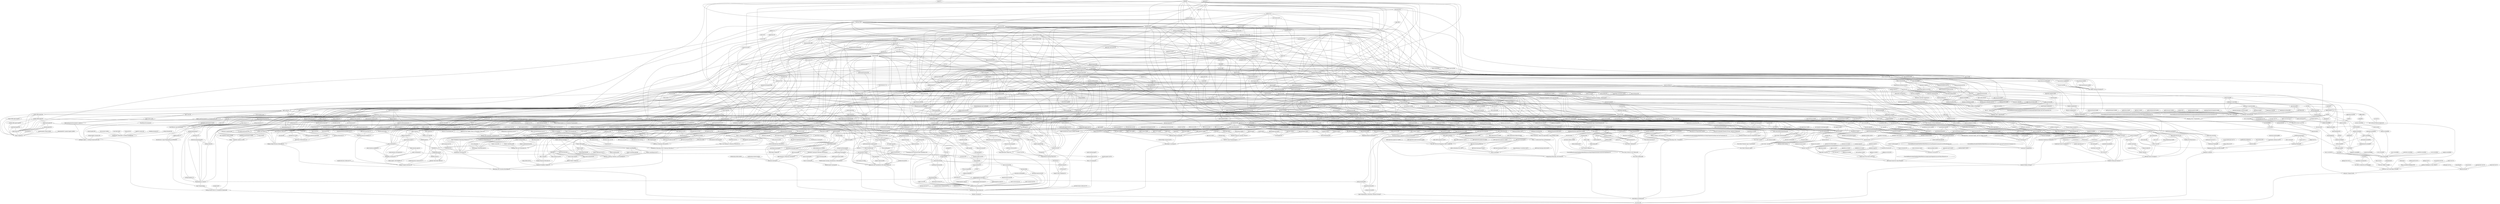 digraph D {
"Getting Started with AI: A Conceptual Framework0" -> {"AI Lecture169"}[arrowhead=none]
"Logic Programming1" -> {"Getting Started with AI: A Conceptual Framework0"}[arrowhead=none]
"Introduction to Logic Programming and PROLOG2" -> {"Logic Programming1"}[arrowhead=none]
"Programming as Search3" -> {"Logic Programming1"}[arrowhead=none]
"Recap:  Complexity Analysis in AI?4" -> {"Getting Started with AI: A Conceptual Framework0"}[arrowhead=none]
"Intelligent Agents: a Unifying Framework for AI5" -> {"Getting Started with AI: A Conceptual Framework0"}[arrowhead=none]
"Introduction: Rationality in Artificial Intelligence6" -> {"Intelligent Agents: a Unifying Framework for AI5"}[arrowhead=none]
"Agents and Environments as a Framework for AI7" -> {"Intelligent Agents: a Unifying Framework for AI5"}[arrowhead=none]
"Good Behavior \ergo Rationality8" -> {"Intelligent Agents: a Unifying Framework for AI5"}[arrowhead=none]
"Classifying Environments9" -> {"Intelligent Agents: a Unifying Framework for AI5"}[arrowhead=none]
"Types of Agents10" -> {"Intelligent Agents: a Unifying Framework for AI5"}[arrowhead=none]
"Representing the Environment in Agents11" -> {"Intelligent Agents: a Unifying Framework for AI5"}[arrowhead=none]
"General Problem Solving12" -> {"AI Lecture169"}[arrowhead=none]
"Problem Solving and Search13" -> {"General Problem Solving12"}[arrowhead=none]
"Problem Solving14" -> {"Problem Solving and Search13"}[arrowhead=none]
"Search15" -> {"Problem Solving and Search13"}[arrowhead=none]
"Uninformed Search Strategies16" -> {"Problem Solving and Search13"}[arrowhead=none]
"Informed Search Strategies17" -> {"Problem Solving and Search13"}[arrowhead=none]
"Greedy Search18" -> {"Informed Search Strategies17"}[arrowhead=none]
"Heuristics and their Properties19" -> {"Informed Search Strategies17"}[arrowhead=none]
"A-Star Search20" -> {"Informed Search Strategies17"}[arrowhead=none]
"Finding Good Heuristics21" -> {"Informed Search Strategies17"}[arrowhead=none]
"Local Search22" -> {"Problem Solving and Search13"}[arrowhead=none]
"Adversarial Search for Game Playing23" -> {"General Problem Solving12"}[arrowhead=none]
"Introduction24" -> {"Adversarial Search for Game Playing23"}[arrowhead=none]
"Minimax Search25" -> {"Adversarial Search for Game Playing23"}[arrowhead=none]
"Evaluation Functions26" -> {"Adversarial Search for Game Playing23"}[arrowhead=none]
"Alpha-Beta Search27" -> {"Adversarial Search for Game Playing23"}[arrowhead=none]
"Monte-Carlo Tree Search (MCTS)28" -> {"Adversarial Search for Game Playing23"}[arrowhead=none]
"Constraint Satisfaction Problems29" -> {"General Problem Solving12"}[arrowhead=none]
"Constraint Satisfaction Problems: Motivation30" -> {"Constraint Satisfaction Problems29"}[arrowhead=none]
"The Waltz Algorithm31" -> {"Constraint Satisfaction Problems29"}[arrowhead=none]
"CSP: Towards a Formal Definition32" -> {"Constraint Satisfaction Problems29"}[arrowhead=none]
"CSP as Search33" -> {"Constraint Satisfaction Problems29"}[arrowhead=none]
"Constraint Propagation34" -> {"General Problem Solving12"}[arrowhead=none]
"Inference35" -> {"Constraint Propagation34"}[arrowhead=none]
"Forward Checking36" -> {"Constraint Propagation34"}[arrowhead=none]
"Arc Consistency37" -> {"Constraint Propagation34"}[arrowhead=none]
"Decomposition: Constraint Graphs, and Two Simple Cases38" -> {"Constraint Propagation34"}[arrowhead=none]
"Cutset Conditioning39" -> {"Constraint Propagation34"}[arrowhead=none]
"Constraint Propagation with Local Search40" -> {"Constraint Propagation34"}[arrowhead=none]
"Knowledge and Inference41" -> {"AI Lecture169"}[arrowhead=none]
"Propositional Reasoning, Part I: Principles42" -> {"Knowledge and Inference41"}[arrowhead=none]
"Introduction43" -> {"Propositional Reasoning, Part I: Principles42"}[arrowhead=none]
"Propositional Logic (Syntax/Semantics)44" -> {"Propositional Reasoning, Part I: Principles42"}[arrowhead=none]
"Formal Systems (Syntax and Semantics in General)45" -> {"Propositional Reasoning, Part I: Principles42"}[arrowhead=none]
"Propositional Natural Deduction Calculus46" -> {"Propositional Reasoning, Part I: Principles42", "First-Order Calculi66"}[arrowhead=none]
"Machine-Oriented Calculi for Propositional Logic47" -> {"Propositional Reasoning, Part I: Principles42"}[arrowhead=none]
"Calculi for Automated Theorem Proving: Analytical Tableaux48" -> {"Machine-Oriented Calculi for Propositional Logic47"}[arrowhead=none]
"Analytical Tableaux49" -> {"Calculi for Automated Theorem Proving: Analytical Tableaux48"}[arrowhead=none]
"Practical Enhancements for Tableaux50" -> {"Calculi for Automated Theorem Proving: Analytical Tableaux48"}[arrowhead=none]
"Soundness and Termination of Tableaux51" -> {"Calculi for Automated Theorem Proving: Analytical Tableaux48"}[arrowhead=none]
"Resolution for Propositional Logic52" -> {"Machine-Oriented Calculi for Propositional Logic47"}[arrowhead=none]
"Killing a Wumpus with Propositional Inference53" -> {"Propositional Reasoning, Part I: Principles42"}[arrowhead=none]
"Propositional Reasoning: SAT Solvers54" -> {"Knowledge and Inference41"}[arrowhead=none]
"Introduction55" -> {"Propositional Reasoning: SAT Solvers54"}[arrowhead=none]
"The Davis-Putnam (Logemann-Loveland) Procedure56" -> {"Propositional Reasoning: SAT Solvers54"}[arrowhead=none]
"DPLL = (A Restricted Form of) Resolution57" -> {"Propositional Reasoning: SAT Solvers54"}[arrowhead=none]
"{\em Why} Did Unit Propagation Yield a Conflict?58" -> {"Propositional Reasoning: SAT Solvers54"}[arrowhead=none]
"Clause Learning59" -> {"Propositional Reasoning: SAT Solvers54"}[arrowhead=none]
"Phase Transitions: Where the \emph{Really} Hard Problems Are60" -> {"Propositional Reasoning: SAT Solvers54"}[arrowhead=none]
"First Order Predicate Logic61" -> {"Knowledge and Inference41"}[arrowhead=none]
"Introduction62" -> {"First Order Predicate Logic61"}[arrowhead=none]
"First-Order Logic63" -> {"First Order Predicate Logic61"}[arrowhead=none]
"First-Order Logic: Syntax and Semantics64" -> {"First-Order Logic63"}[arrowhead=none]
"First-Order Substitutions65" -> {"First-Order Logic63"}[arrowhead=none]
"First-Order Calculi66" -> {"First Order Predicate Logic61"}[arrowhead=none]
"First-Order Predicate Logic (Conclusion)67" -> {"First Order Predicate Logic61"}[arrowhead=none]
"First-Order Inference68" -> {"Knowledge and Inference41"}[arrowhead=none]
"First-Order Inference with Tableaux69" -> {"First-Order Inference68"}[arrowhead=none]
"First-Order Tableaux70" -> {"First-Order Inference with Tableaux69"}[arrowhead=none]
"Free Variable Tableaux71" -> {"First-Order Inference with Tableaux69"}[arrowhead=none]
"First-Order Unification72" -> {"First-Order Inference with Tableaux69"}[arrowhead=none]
"First-Order Resolution73" -> {"First-Order Inference68"}[arrowhead=none]
"Resolution Examples74" -> {"First-Order Resolution73"}[arrowhead=none]
"Logic Programming as Resolution Theorem Proving75" -> {"Knowledge and Inference41"}[arrowhead=none]
"Planning \& Acting76" -> {"AI Lecture169"}[arrowhead=none]
"Planning, Part I: Framework77" -> {"Planning \& Acting76"}[arrowhead=none]
"Planning: Introduction78" -> {"Planning, Part I: Framework77"}[arrowhead=none]
"The STRIPS Planning Formalism79" -> {"Planning, Part I: Framework77"}[arrowhead=none]
"The PDDL Language80" -> {"Planning, Part I: Framework77"}[arrowhead=none]
"Planning Complexity81" -> {"Planning, Part I: Framework77"}[arrowhead=none]
"Planning, Part II: Algorithms82" -> {"Planning \& Acting76"}[arrowhead=none]
"Introduction83" -> {"Planning, Part II: Algorithms82"}[arrowhead=none]
"How to Relax in Planning84" -> {"Planning, Part II: Algorithms82"}[arrowhead=none]
"The Delete Relaxation85" -> {"Planning, Part II: Algorithms82"}[arrowhead=none]
"The $h^+$Heuristic86" -> {"Planning, Part II: Algorithms82"}[arrowhead=none]
"Planning and Acting in the Real World87" -> {"Planning \& Acting76"}[arrowhead=none]
"Introduction88" -> {"Planning and Acting in the Real World87"}[arrowhead=none]
"Agent Architectures based on Belief States89" -> {"Planning and Acting in the Real World87", "Dealing with Uncertainty: Probabilities103"}[arrowhead=none]
"Conformant Planning90" -> {"Planning and Acting in the Real World87"}[arrowhead=none]
"Conditional Planning91" -> {"Planning and Acting in the Real World87"}[arrowhead=none]
"Semester Change-Over92" -> {"AI Lecture169"}[arrowhead=none]
"What did we learn in AI 1?93" -> {"Semester Change-Over92"}[arrowhead=none]
"Administrativa94" -> {"Semester Change-Over92"}[arrowhead=none]
"Overview over AI and Topics of AI-II95" -> {"Semester Change-Over92"}[arrowhead=none]
"What is Articifial Initelligence?96" -> {"Overview over AI and Topics of AI-II95"}[arrowhead=none]
"Artificial Intelligence is here today!97" -> {"Overview over AI and Topics of AI-II95"}[arrowhead=none]
"Two Ways to Attack the AI Problem98" -> {"Overview over AI and Topics of AI-II95"}[arrowhead=none]
"AI in the  KWARC Group99" -> {"Overview over AI and Topics of AI-II95"}[arrowhead=none]
"AI-II: Advanced Rational Agents100" -> {"Overview over AI and Topics of AI-II95"}[arrowhead=none]
"Reasoning with Uncertain Knowledge101" -> {"AI Lecture169"}[arrowhead=none]
"Quantifying Uncertainty102" -> {"Reasoning with Uncertain Knowledge101"}[arrowhead=none]
"Dealing with Uncertainty: Probabilities103" -> {"Quantifying Uncertainty102"}[arrowhead=none]
"Sources of Uncertainty104" -> {"Dealing with Uncertainty: Probabilities103"}[arrowhead=none]
"Recap: Rational Agents as a Conceptual Framework105" -> {"Dealing with Uncertainty: Probabilities103"}[arrowhead=none]
"Modeling Uncertainty106" -> {"Dealing with Uncertainty: Probabilities103"}[arrowhead=none]
"Acting under Uncertainty107" -> {"Dealing with Uncertainty: Probabilities103"}[arrowhead=none]
"Agenda for this Chapter: Basics of Probability Theory108" -> {"Dealing with Uncertainty: Probabilities103"}[arrowhead=none]
"Unconditional Probabilities109" -> {"Quantifying Uncertainty102"}[arrowhead=none]
"Conditional Probabilities110" -> {"Quantifying Uncertainty102"}[arrowhead=none]
"Independence111" -> {"Quantifying Uncertainty102"}[arrowhead=none]
"Basic Probabilistic Reasoning Methods112" -> {"Quantifying Uncertainty102"}[arrowhead=none]
"Bayes' Rule113" -> {"Quantifying Uncertainty102"}[arrowhead=none]
"Conditional Independence114" -> {"Quantifying Uncertainty102"}[arrowhead=none]
"The Wumpus World Revisited115" -> {"Quantifying Uncertainty102"}[arrowhead=none]
"Conclusion116" -> {"Quantifying Uncertainty102"}[arrowhead=none]
"Probabilistic Reasoning, Part II: Bayesian Networks117" -> {"Reasoning with Uncertain Knowledge101"}[arrowhead=none]
"Introduction118" -> {"Probabilistic Reasoning, Part II: Bayesian Networks117"}[arrowhead=none]
"What is a Bayesian Network?119" -> {"Probabilistic Reasoning, Part II: Bayesian Networks117"}[arrowhead=none]
"What is the Meaning of a Bayesian Network?120" -> {"Probabilistic Reasoning, Part II: Bayesian Networks117"}[arrowhead=none]
"Constructing Bayesian Networks121" -> {"Probabilistic Reasoning, Part II: Bayesian Networks117"}[arrowhead=none]
"Inference in Bayesian Networks122" -> {"Probabilistic Reasoning, Part II: Bayesian Networks117"}[arrowhead=none]
"Conclusion123" -> {"Probabilistic Reasoning, Part II: Bayesian Networks117"}[arrowhead=none]
"Making Simple Decisions Rationally124" -> {"Reasoning with Uncertain Knowledge101"}[arrowhead=none]
"Introduction125" -> {"Making Simple Decisions Rationally124"}[arrowhead=none]
"Rational Preferences126" -> {"Making Simple Decisions Rationally124"}[arrowhead=none]
"Utilities and Money127" -> {"Making Simple Decisions Rationally124"}[arrowhead=none]
"Multi-Attribute Utility128" -> {"Making Simple Decisions Rationally124"}[arrowhead=none]
"Decision Networks129" -> {"Making Simple Decisions Rationally124"}[arrowhead=none]
"The Value of Information130" -> {"Making Simple Decisions Rationally124"}[arrowhead=none]
"Temporal Probability Models131" -> {"Reasoning with Uncertain Knowledge101"}[arrowhead=none]
"Modeling Time and Uncertainty132" -> {"Temporal Probability Models131"}[arrowhead=none]
"Inference: Filtering, Prediction, and Smoothing133" -> {"Temporal Probability Models131"}[arrowhead=none]
"Hidden Markov Models134" -> {"Temporal Probability Models131"}[arrowhead=none]
"Dynamic Bayesian Networks135" -> {"Temporal Probability Models131"}[arrowhead=none]
"Making Complex decisions136" -> {"Reasoning with Uncertain Knowledge101"}[arrowhead=none]
"Sequential Decision Problems137" -> {"Making Complex decisions136"}[arrowhead=none]
"Utilities over Time138" -> {"Making Complex decisions136"}[arrowhead=none]
"Value/Policy Iteration139" -> {"Making Complex decisions136"}[arrowhead=none]
"Partially Observable MDPs140" -> {"Making Complex decisions136"}[arrowhead=none]
"Online Agents with POMDPs141" -> {"Making Complex decisions136"}[arrowhead=none]
"Machine Learning142" -> {"AI Lecture169"}[arrowhead=none]
"Learning from Observations143" -> {"Machine Learning142"}[arrowhead=none]
"Forms of Learning144" -> {"Learning from Observations143"}[arrowhead=none]
"Inductive Learning145" -> {"Learning from Observations143"}[arrowhead=none]
"Learning Decision Trees146" -> {"Learning from Observations143"}[arrowhead=none]
"Using Information Theory147" -> {"Learning from Observations143"}[arrowhead=none]
"Evaluating and Choosing the Best Hypothesis148" -> {"Learning from Observations143"}[arrowhead=none]
"Computational Learning Theory149" -> {"Learning from Observations143"}[arrowhead=none]
"Regression and Classification with Linear Models150" -> {"Learning from Observations143"}[arrowhead=none]
"Artificial Neural networks151" -> {"Learning from Observations143"}[arrowhead=none]
"Support Vector Machines152" -> {"Learning from Observations143"}[arrowhead=none]
"Knowledge in Learning153" -> {"Machine Learning142"}[arrowhead=none]
"Logical Formulations of Learning154" -> {"Knowledge in Learning153"}[arrowhead=none]
"Explanation-Based Learning155" -> {"Knowledge in Learning153"}[arrowhead=none]
"Relevance-Based Learning156" -> {"Knowledge in Learning153"}[arrowhead=none]
"Inductive Logic Programming157" -> {"Knowledge in Learning153"}[arrowhead=none]
"An Example158" -> {"Inductive Logic Programming157"}[arrowhead=none]
"Top-Down Inductive Learning: FOIL159" -> {"Inductive Logic Programming157"}[arrowhead=none]
"Inverse Resolution160" -> {"Inductive Logic Programming157"}[arrowhead=none]
"Statistical Learning161" -> {"Machine Learning142"}[arrowhead=none]
"Full Bayesian Learning162" -> {"Statistical Learning161"}[arrowhead=none]
"Approximations of Bayesian Learning163" -> {"Statistical Learning161"}[arrowhead=none]
"Parameter Learning for Bayesian Networks164" -> {"Statistical Learning161"}[arrowhead=none]
"Naive Bayes Models165" -> {"Statistical Learning161"}[arrowhead=none]
"Reinforcement Learning166" -> {"Machine Learning142"}[arrowhead=none]
"Reinforcement Learning: Introduction \& Motivation167" -> {"Reinforcement Learning166"}[arrowhead=none]
"Passive Learning168" -> {"Reinforcement Learning166"}[arrowhead=none]
"logic-programming-intro170" -> {"Introduction to Logic Programming and PROLOG2", "facts-rules171", "prolog-interpreter174", "prolog-emacs175", "prolog-kb864"}[arrowhead=none]
"facts-rules171" -> {"Introduction to Logic Programming and PROLOG2", "kb-query172"}[arrowhead=none]
"kb-query172" -> {"Introduction to Logic Programming and PROLOG2", "DFS-back176", "prolog-programming177"}[arrowhead=none]
"fallible-greeks173" -> {"Introduction to Logic Programming and PROLOG2"}[arrowhead=none]
"prolog-interpreter174" -> {"Programming as Search3"}[arrowhead=none]
"prolog-emacs175" -> {"Programming as Search3"}[arrowhead=none]
"DFS-back176" -> {"Programming as Search3", "prolog-resolution380"}[arrowhead=none]
"prolog-programming177" -> {"Programming as Search3", "fallible-greeks173", "prolog-examples178", "prolog-lists179"}[arrowhead=none]
"prolog-examples178" -> {"Programming as Search3"}[arrowhead=none]
"prolog-lists179" -> {"Programming as Search3", "relational-programming180"}[arrowhead=none]
"relational-programming180" -> {"Programming as Search3", "prolog-control181"}[arrowhead=none]
"prolog-control181" -> {"Programming as Search3"}[arrowhead=none]
"CS-sample-performance182" -> {"Recap:  Complexity Analysis in AI?4"}[arrowhead=none]
"np-recap183" -> {"Recap:  Complexity Analysis in AI?4"}[arrowhead=none]
"rational-agents-summary184" -> {"Intelligent Agents: a Unifying Framework for AI5"}[arrowhead=none]
"Turing-test185" -> {"Introduction: Rationality in Artificial Intelligence6"}[arrowhead=none]
"cognitive-science186" -> {"Introduction: Rationality in Artificial Intelligence6"}[arrowhead=none]
"thinking-rationally187" -> {"Introduction: Rationality in Artificial Intelligence6"}[arrowhead=none]
"acting-rationally188" -> {"Introduction: Rationality in Artificial Intelligence6"}[arrowhead=none]
"rational-agents189" -> {"Introduction: Rationality in Artificial Intelligence6"}[arrowhead=none]
"agentenv190" -> {"Agents and Environments as a Framework for AI7", "AI-II: Advanced Rational Agents100", "Recap: Rational Agents as a Conceptual Framework105", "agent-math191", "agent-schema192"}[arrowhead=none]
"agent-math191" -> {"Agents and Environments as a Framework for AI7", "vacuum-agent-ex193", "table-agent194", "rationality195", "agent-types199", "simple-reflex-agent200", "agent-state208"}[arrowhead=none]
"agent-schema192" -> {"Agents and Environments as a Framework for AI7", "Recap: Rational Agents as a Conceptual Framework105", "table-agent194", "simple-reflex-agent200"}[arrowhead=none]
"vacuum-agent-ex193" -> {"Agents and Environments as a Framework for AI7"}[arrowhead=none]
"table-agent194" -> {"Agents and Environments as a Framework for AI7"}[arrowhead=none]
"rationality195" -> {"Good Behavior \ergo Rationality8", "Recap: Rational Agents as a Conceptual Framework105", "peas196", "rationality-recap419"}[arrowhead=none]
"peas196" -> {"Good Behavior \ergo Rationality8", "Recap: Rational Agents as a Conceptual Framework105", "peas-ex197"}[arrowhead=none]
"peas-ex197" -> {"Good Behavior \ergo Rationality8"}[arrowhead=none]
"envtypes198" -> {"Classifying Environments9", "Recap: Rational Agents as a Conceptual Framework105", "world-models413", "world-model-agents.tex710", "episodic-decision-theory467", "MDP507"}[arrowhead=none]
"agent-types199" -> {"Types of Agents10"}[arrowhead=none]
"simple-reflex-agent200" -> {"Types of Agents10", "Recap: Rational Agents as a Conceptual Framework105", "agent-types199", "simple-reflex-agent-impl201", "stateful-reflex-agent202"}[arrowhead=none]
"simple-reflex-agent-impl201" -> {"Types of Agents10"}[arrowhead=none]
"stateful-reflex-agent202" -> {"Types of Agents10", "Recap: Rational Agents as a Conceptual Framework105", "agent-types199", "stateful-reflex-agent-impl203", "goal-based-agent204", "utility-based-agent205", "agent-think-act296", "world-models413"}[arrowhead=none]
"stateful-reflex-agent-impl203" -> {"Types of Agents10"}[arrowhead=none]
"goal-based-agent204" -> {"Types of Agents10", "agent-types199"}[arrowhead=none]
"utility-based-agent205" -> {"Types of Agents10", "Acting under Uncertainty107", "agent-types199", "learning-agent206", "utility-based-recap.tex763"}[arrowhead=none]
"learning-agent206" -> {"Types of Agents10", "agent-types199", "learning-agent-schema.tex604", "taxi-agent207"}[arrowhead=none]
"taxi-agent207" -> {"Types of Agents10"}[arrowhead=none]
"agent-state208" -> {"Representing the Environment in Agents11", "envtypes198", "agent-states-ex209"}[arrowhead=none]
"agent-states-ex209" -> {"Representing the Environment in Agents11"}[arrowhead=none]
"problem-solving210" -> {"Problem Solving14", "single-state-problem215"}[arrowhead=none]
"search-problem211" -> {"Problem Solving14", "blackwhitebox212", "problem-types213", "vacuum-cleaner-example214", "ts-algo217", "heuristics232", "systematic-search242", "csp-intro260", "search-recap384"}[arrowhead=none]
"blackwhitebox212" -> {"Problem Solving14"}[arrowhead=none]
"problem-types213" -> {"Problem Solving14"}[arrowhead=none]
"vacuum-cleaner-example214" -> {"Problem Solving14", "more-examples216", "conformant-planning415"}[arrowhead=none]
"single-state-problem215" -> {"Problem Solving14"}[arrowhead=none]
"more-examples216" -> {"Problem Solving14"}[arrowhead=none]
"ts-algo217" -> {"Search15", "ts-ex218", "ts-impl219", "systematic-search242"}[arrowhead=none]
"ts-ex218" -> {"Search15"}[arrowhead=none]
"ts-impl219" -> {"Search15", "single-state-problem215", "more-examples216", "search-strategy220", "graph-search226", "game-formalization248"}[arrowhead=none]
"search-strategy220" -> {"Search15", "u-search-strategy221", "i-search-strategy227"}[arrowhead=none]
"u-search-strategy221" -> {"Uninformed Search Strategies16", "bf-search222", "uc-search223", "df-search224", "id-search225"}[arrowhead=none]
"bf-search222" -> {"Uninformed Search Strategies16"}[arrowhead=none]
"uc-search223" -> {"Uninformed Search Strategies16"}[arrowhead=none]
"df-search224" -> {"Uninformed Search Strategies16"}[arrowhead=none]
"id-search225" -> {"Uninformed Search Strategies16"}[arrowhead=none]
"graph-search226" -> {"Uninformed Search Strategies16"}[arrowhead=none]
"i-search-strategy227" -> {"Informed Search Strategies17", "b-fit-search228", "local-search-intro243"}[arrowhead=none]
"b-fit-search228" -> {"Greedy Search18", "greedy-search229"}[arrowhead=none]
"greedy-search229" -> {"Greedy Search18", "gsearch-sldex230", "gsearch-props231"}[arrowhead=none]
"gsearch-sldex230" -> {"Greedy Search18"}[arrowhead=none]
"gsearch-props231" -> {"Greedy Search18"}[arrowhead=none]
"heuristics232" -> {"Heuristics and their Properties19", "gsearch-pathplanning.tex608", "heuristics-tradeoff233", "admissible-consistent234", "heuristics-dominance240", "planning-heuristics403", "hplus406"}[arrowhead=none]
"heuristics-tradeoff233" -> {"Heuristics and their Properties19"}[arrowhead=none]
"admissible-consistent234" -> {"Heuristics and their Properties19", "a-star235"}[arrowhead=none]
"a-star235" -> {"A-Star Search20", "i-search-strategy227", "b-fit-search228", "astar-optimal236", "astar-ex237", "astar-pathplanning.tex609", "admissible-heuristics239"}[arrowhead=none]
"astar-optimal236" -> {"A-Star Search20", "astar-props238"}[arrowhead=none]
"astar-ex237" -> {"A-Star Search20"}[arrowhead=none]
"astar-props238" -> {"A-Star Search20"}[arrowhead=none]
"admissible-heuristics239" -> {"Finding Good Heuristics21"}[arrowhead=none]
"heuristics-dominance240" -> {"Finding Good Heuristics21", "relaxed-problems241"}[arrowhead=none]
"relaxed-problems241" -> {"Finding Good Heuristics21", "relaxing-onlyadd.tex701"}[arrowhead=none]
"systematic-search242" -> {"Local Search22"}[arrowhead=none]
"local-search-intro243" -> {"Local Search22", "hill-climbing244", "simulated-annealing245", "genetic-algorithms247"}[arrowhead=none]
"hill-climbing244" -> {"Local Search22", "local-beam-search246"}[arrowhead=none]
"simulated-annealing245" -> {"Local Search22"}[arrowhead=none]
"local-beam-search246" -> {"Local Search22"}[arrowhead=none]
"genetic-algorithms247" -> {"Local Search22"}[arrowhead=none]
"game-formalization248" -> {"Introduction24", "strategy249", "linear-evaluation254"}[arrowhead=none]
"strategy249" -> {"Introduction24", "minimax-idea251"}[arrowhead=none]
"game-play-state-space250" -> {"Introduction24"}[arrowhead=none]
"minimax-idea251" -> {"Minimax Search25", "minimax-outline.tex618", "minimax-algo252"}[arrowhead=none]
"minimax-algo252" -> {"Minimax Search25", "evaluation-function253"}[arrowhead=none]
"evaluation-function253" -> {"Evaluation Functions26", "mcts-idea258"}[arrowhead=none]
"linear-evaluation254" -> {"Evaluation Functions26"}[arrowhead=none]
"alphabeta-idea255" -> {"Alpha-Beta Search27", "alphabeta-algo256"}[arrowhead=none]
"alphabeta-algo256" -> {"Alpha-Beta Search27", "mcts-idea258"}[arrowhead=none]
"alphabeta-eval257" -> {"Alpha-Beta Search27"}[arrowhead=none]
"mcts-idea258" -> {"Monte-Carlo Tree Search (MCTS)28"}[arrowhead=none]
"alphago-overview259" -> {"Monte-Carlo Tree Search (MCTS)28"}[arrowhead=none]
"csp-intro260" -> {"Constraint Satisfaction Problems: Motivation30", "map-coloring-ex261", "bundesliga-constraints.tex636", "waltz-problem262", "encode-hypergraph266", "constraint-graph267"}[arrowhead=none]
"map-coloring-ex261" -> {"Constraint Satisfaction Problems: Motivation30"}[arrowhead=none]
"waltz-problem262" -> {"The Waltz Algorithm31"}[arrowhead=none]
"waltz-csp263" -> {"The Waltz Algorithm31", "waltz-ex.tex640", "waltz-ex-ambiguous.tex641", "waltz-ex-impossible.tex642"}[arrowhead=none]
"csp-types264" -> {"CSP: Towards a Formal Definition32", "constraints-types265"}[arrowhead=none]
"constraints-types265" -> {"CSP: Towards a Formal Definition32", "csp-formal268"}[arrowhead=none]
"encode-hypergraph266" -> {"CSP: Towards a Formal Definition32"}[arrowhead=none]
"constraint-graph267" -> {"CSP: Towards a Formal Definition32", "csp-formal268"}[arrowhead=none]
"csp-formal268" -> {"CSP: Towards a Formal Definition32", "waltz-csp263", "csp-sudoku269", "csp-solutions270", "csp-complexity271", "csp-search272", "csp-inference278", "csp-equivalent279", "arc-consistency283", "cg-disconnected288", "cg-acyclic289", "SAT-csp336"}[arrowhead=none]
"csp-sudoku269" -> {"CSP: Towards a Formal Definition32"}[arrowhead=none]
"csp-solutions270" -> {"CSP: Towards a Formal Definition32"}[arrowhead=none]
"csp-complexity271" -> {"CSP: Towards a Formal Definition32"}[arrowhead=none]
"csp-search272" -> {"CSP as Search33", "backtracking-search273"}[arrowhead=none]
"backtracking-search273" -> {"CSP as Search33", "backtracking-search-algo274", "mrv275"}[arrowhead=none]
"backtracking-search-algo274" -> {"CSP as Search33"}[arrowhead=none]
"mrv275" -> {"CSP as Search33", "degree-heuristic276", "least-constraining-value277"}[arrowhead=none]
"degree-heuristic276" -> {"CSP as Search33"}[arrowhead=none]
"least-constraining-value277" -> {"CSP as Search33"}[arrowhead=none]
"csp-inference278" -> {"Inference35", "csp-inference-howto.tex648", "csp-fwdcheck-algo281"}[arrowhead=none]
"csp-equivalent279" -> {"Inference35", "csp-tightness280"}[arrowhead=none]
"csp-tightness280" -> {"Inference35", "csp-inference-partialsoln.tex647"}[arrowhead=none]
"csp-fwdcheck-algo281" -> {"Forward Checking36", "csp-fwdcheck-props282"}[arrowhead=none]
"csp-fwdcheck-props282" -> {"Forward Checking36"}[arrowhead=none]
"arc-consistency283" -> {"Arc Consistency37", "AC1-revise284"}[arrowhead=none]
"AC1-revise284" -> {"Arc Consistency37", "AC1-algo285"}[arrowhead=none]
"AC1-algo285" -> {"Arc Consistency37", "AC3-algo286"}[arrowhead=none]
"AC3-algo286" -> {"Arc Consistency37", "ac3-ex.tex650", "AC3-props287", "cutset-conditioning-idea291"}[arrowhead=none]
"AC3-props287" -> {"Arc Consistency37"}[arrowhead=none]
"cg-disconnected288" -> {"Decomposition: Constraint Graphs, and Two Simple Cases38"}[arrowhead=none]
"cg-acyclic289" -> {"Decomposition: Constraint Graphs, and Two Simple Cases38", "cg-acyclic-algo290"}[arrowhead=none]
"cg-acyclic-algo290" -> {"Decomposition: Constraint Graphs, and Two Simple Cases38", "cg-acyclic-ex.tex652"}[arrowhead=none]
"cutset-conditioning-idea291" -> {"Cutset Conditioning39", "cutset-conditioning-algo292"}[arrowhead=none]
"cutset-conditioning-algo292" -> {"Cutset Conditioning39"}[arrowhead=none]
"csp-iterative293" -> {"Constraint Propagation with Local Search40", "fourqueens-ex294", "min-conflics-performance295"}[arrowhead=none]
"fourqueens-ex294" -> {"Constraint Propagation with Local Search40"}[arrowhead=none]
"min-conflics-performance295" -> {"Constraint Propagation with Local Search40"}[arrowhead=none]
"agent-think-act296" -> {"Propositional Reasoning, Part I: Principles42", "Introduction43"}[arrowhead=none]
"wumpus-world297" -> {"Introduction43", "wumpus-reasoning298", "wumpus-pl0332", "wwr-likelyhood427"}[arrowhead=none]
"wumpus-reasoning298" -> {"Introduction43"}[arrowhead=none]
"proplog-preview299" -> {"Introduction43"}[arrowhead=none]
"pl0-syntax300" -> {"Propositional Logic (Syntax/Semantics)44", "csp-formal268", "pl0-notations.tex656", "pl0-semantics301", "semantic-properties302", "proplog-questionnaire.tex657", "calculus-infrules306", "calculi-proofs307", "pl0-HilbertCalc309", "pl0-nd312", "pl0-nd-sequents316", "tableaux-formal322", "propclauseNF329", "pl1-signature349", "modes-of-inference383", "more-connectives854", "whatislogic870"}[arrowhead=none]
"pl0-semantics301" -> {"Propositional Logic (Syntax/Semantics)44", "proplog-preview299", "semantic-properties302", "pl0-truth-tables303", "logical-system305", "unsatisfiability-theorem318", "pl0-normal-forms319", "prop-identities324", "wumpus-pl0332", "SAT-problem335", "pl1-model352", "prob-propform433"}[arrowhead=none]
"semantic-properties302" -> {"Propositional Logic (Syntax/Semantics)44", "pl0-recap304"}[arrowhead=none]
"pl0-truth-tables303" -> {"Propositional Logic (Syntax/Semantics)44"}[arrowhead=none]
"pl0-recap304" -> {"Formal Systems (Syntax and Semantics in General)45"}[arrowhead=none]
"logical-system305" -> {"Formal Systems (Syntax and Semantics in General)45", "calculus-infrules306", "entailment847", "typed-semantics-base859"}[arrowhead=none]
"calculus-infrules306" -> {"Formal Systems (Syntax and Semantics in General)45", "proplog-preview299", "calculi-proofs307", "modes-of-inference383"}[arrowhead=none]
"calculi-proofs307" -> {"Formal Systems (Syntax and Semantics in General)45", "formal-system308"}[arrowhead=none]
"formal-system308" -> {"Formal Systems (Syntax and Semantics in General)45", "pl0-HilbertCalc309", "calculi-properties310", "pl0-nd312", "pl0-nd-sequents316", "tableaux-formal322", "propclauseNF329", "unif-alg373", "unif-decidable376", "whatislogic870"}[arrowhead=none]
"pl0-HilbertCalc309" -> {"Formal Systems (Syntax and Semantics in General)45", "resolution-example331", "prolog-kb864"}[arrowhead=none]
"calculi-properties310" -> {"Formal Systems (Syntax and Semantics in General)45"}[arrowhead=none]
"miracle-of-logics311" -> {"Formal Systems (Syntax and Semantics in General)45"}[arrowhead=none]
"pl0-nd312" -> {"Propositional Natural Deduction Calculus46", "pl0-nd-ex313", "nd-deduction-theorem314", "pl0-more-ndrules315", "pl1-ND359"}[arrowhead=none]
"pl0-nd-ex313" -> {"Propositional Natural Deduction Calculus46"}[arrowhead=none]
"nd-deduction-theorem314" -> {"Propositional Natural Deduction Calculus46"}[arrowhead=none]
"pl0-more-ndrules315" -> {"Propositional Natural Deduction Calculus46", "pl1-ND359"}[arrowhead=none]
"pl0-nd-sequents316" -> {"Propositional Natural Deduction Calculus46", "sequent-calc-linearized317", "pl1-ND-sequents361"}[arrowhead=none]
"sequent-calc-linearized317" -> {"Propositional Natural Deduction Calculus46", "nd-sqrt2-irrational364"}[arrowhead=none]
"unsatisfiability-theorem318" -> {"Machine-Oriented Calculi for Propositional Logic47"}[arrowhead=none]
"pl0-normal-forms319" -> {"Machine-Oriented Calculi for Propositional Logic47"}[arrowhead=none]
"labeled-formulae320" -> {"Analytical Tableaux49", "tableaux-formal322", "tableau-termination327", "propclauseNF329"}[arrowhead=none]
"tableaux-motivation321" -> {"Analytical Tableaux49", "First-Order Tableaux70"}[arrowhead=none]
"tableaux-formal322" -> {"Analytical Tableaux49", "First-Order Tableaux70", "tableaux-motivation321", "tableaux-example323", "tableaux-derived-rules325", "tableaux-sound326", "standard-fotab365"}[arrowhead=none]
"tableaux-example323" -> {"Analytical Tableaux49"}[arrowhead=none]
"prop-identities324" -> {"Practical Enhancements for Tableaux50"}[arrowhead=none]
"tableaux-derived-rules325" -> {"Practical Enhancements for Tableaux50"}[arrowhead=none]
"tableaux-sound326" -> {"Soundness and Termination of Tableaux51"}[arrowhead=none]
"tableau-termination327" -> {"Soundness and Termination of Tableaux51"}[arrowhead=none]
"pl0-resolution-calculus328" -> {"Resolution for Propositional Logic52", "resolution-example331", "wumpus-cnf333", "SAT-problem335", "DPLL337", "unit-propagation338", "DPLLvsResolution339", "fo-resolution377"}[arrowhead=none]
"propclauseNF329" -> {"Resolution for Propositional Logic52", "pl0-resolution-calculus328", "propclauseNF-derived330"}[arrowhead=none]
"propclauseNF-derived330" -> {"Resolution for Propositional Logic52"}[arrowhead=none]
"resolution-example331" -> {"Resolution for Propositional Logic52"}[arrowhead=none]
"wumpus-pl0332" -> {"Killing a Wumpus with Propositional Inference53", "wumpus-cnf333", "pl1-wumpus346", "wwr-probabilistic449"}[arrowhead=none]
"wumpus-cnf333" -> {"Killing a Wumpus with Propositional Inference53", "wumpus-resolution334"}[arrowhead=none]
"wumpus-resolution334" -> {"Killing a Wumpus with Propositional Inference53"}[arrowhead=none]
"SAT-problem335" -> {"Introduction55", "SAT-csp336", "SAT-hard-problems.tex677", "SAT-phase-transitions344"}[arrowhead=none]
"SAT-csp336" -> {"Introduction55"}[arrowhead=none]
"DPLL337" -> {"The Davis-Putnam (Logemann-Loveland) Procedure56", "DPLL-vanilla1.tex659", "DPLL-vanilla2.tex660", "dpll-redundance-ex1.tex661", "dpll-properties.tex662", "DPLLvsResolution339", "dpll-implication-graph340"}[arrowhead=none]
"unit-propagation338" -> {"The Davis-Putnam (Logemann-Loveland) Procedure56"}[arrowhead=none]
"DPLLvsResolution339" -> {"DPLL = (A Restricted Form of) Resolution57", "DPLLvsResolution-ex.tex663", "DPLLvsResolution-fullproof.tex664", "DPLLvsResolution-discussion.tex665"}[arrowhead=none]
"dpll-implication-graph340" -> {"{\em Why} Did Unit Propagation Yield a Conflict?58", "dpll-implication-graph-ex0.tex666", "dpll-implication-graph-ex1.tex667", "dpll-implication-graph-ex2.tex668", "dpll-implication-graph-nonunique.tex669", "dpll-conflict-graph341"}[arrowhead=none]
"dpll-conflict-graph341" -> {"{\em Why} Did Unit Propagation Yield a Conflict?58", "dpll-conflict-graph-ex1.tex670", "dpll-conflict-graph-ex2.tex671", "dpll-clause-learning342"}[arrowhead=none]
"dpll-clause-learning342" -> {"Clause Learning59", "dpll-clause-learning-ex1.tex672", "dpll-clause-learning-effect343", "dpll-clause-learning-ex2.tex673"}[arrowhead=none]
"dpll-clause-learning-effect343" -> {"Clause Learning59", "dpll-no-redundance-ex1.tex674"}[arrowhead=none]
"SAT-phase-transitions344" -> {"Phase Transitions: Where the \emph{Really} Hard Problems Are60"}[arrowhead=none]
"pl1-blocks345" -> {"Introduction62", "pl1-blocks-tableau.tex686"}[arrowhead=none]
"pl1-wumpus346" -> {"Introduction62"}[arrowhead=none]
"pl1-numbers347" -> {"Introduction62"}[arrowhead=none]
"pl1-overview348" -> {"First-Order Logic63"}[arrowhead=none]
"pl1-signature349" -> {"First-Order Logic: Syntax and Semantics64", "pl1-syntax350", "pl1-model352"}[arrowhead=none]
"pl1-syntax350" -> {"First-Order Logic: Syntax and Semantics64", "pl1-blocks345", "pl1-wumpus346", "pl1-numbers347", "pl1-overview348", "pl1-notations.tex684", "pl1-semantics353", "uncert-logic428", "rational-preferences470", "learning-logical578", "free-bound858", "simple-types911"}[arrowhead=none]
"free-bound-alpha351" -> {"First-Order Logic: Syntax and Semantics64"}[arrowhead=none]
"pl1-model352" -> {"First-Order Logic: Syntax and Semantics64", "pl1-semantics353"}[arrowhead=none]
"pl1-semantics353" -> {"First-Order Logic: Syntax and Semantics64", "subst-value-lemma-terms357", "pl1eq-ND362", "EBL-intro.tex795", "RBL-intro.tex796", "KBIL-intro.tex797", "EBL580", "RBL-recap.tex803", "RBL-determination581", "cupbex582", "ilpex584", "IR-idea.tex821"}[arrowhead=none]
"pl1-substitutions354" -> {"First-Order Substitutions65", "substitutions-propositions356", "pl1-ND359", "positions363", "standard-fotab365", "unification370"}[arrowhead=none]
"substitution-extension355" -> {"First-Order Substitutions65", "pl1-semantics353", "substitutions-propositions356"}[arrowhead=none]
"substitutions-propositions356" -> {"First-Order Substitutions65"}[arrowhead=none]
"subst-value-lemma-terms357" -> {"First-Order Substitutions65", "subst-value-lemma-propositions358"}[arrowhead=none]
"subst-value-lemma-propositions358" -> {"First-Order Substitutions65"}[arrowhead=none]
"pl1-ND359" -> {"First-Order Calculi66", "nd-quant-ex360", "pl1-ND-sequents361"}[arrowhead=none]
"nd-quant-ex360" -> {"First-Order Calculi66"}[arrowhead=none]
"pl1-ND-sequents361" -> {"First-Order Calculi66", "pl1eq-ND362"}[arrowhead=none]
"pl1eq-ND362" -> {"First-Order Calculi66", "nd-sqrt2-irrational364"}[arrowhead=none]
"positions363" -> {"First-Order Calculi66", "pl1eq-ND362"}[arrowhead=none]
"nd-sqrt2-irrational364" -> {"First-Order Calculi66"}[arrowhead=none]
"standard-fotab365" -> {"First-Order Tableaux70", "fo-tableaux366"}[arrowhead=none]
"fo-tableaux366" -> {"Free Variable Tableaux71", "pl1-blocks-tableau.tex686", "fotab-multiplicity367", "fotab-cut368"}[arrowhead=none]
"fotab-multiplicity367" -> {"Free Variable Tableaux71"}[arrowhead=none]
"fotab-cut368" -> {"Free Variable Tableaux71", "fotab-matings369"}[arrowhead=none]
"fotab-matings369" -> {"Free Variable Tableaux71"}[arrowhead=none]
"unification370" -> {"First-Order Unification72", "unif-eq371", "fo-resolution377"}[arrowhead=none]
"unif-eq371" -> {"First-Order Unification72", "solved-form372"}[arrowhead=none]
"solved-form372" -> {"First-Order Unification72", "unif-alg373"}[arrowhead=none]
"unif-alg373" -> {"First-Order Unification72", "unif-ex374", "unif-termination375", "unif-decidable376", "unif-dag-alg862"}[arrowhead=none]
"unif-ex374" -> {"First-Order Unification72"}[arrowhead=none]
"unif-termination375" -> {"First-Order Unification72"}[arrowhead=none]
"unif-decidable376" -> {"First-Order Unification72"}[arrowhead=none]
"fo-resolution377" -> {"First-Order Resolution73", "west-criminal-ex378", "curiosity-cat-ex379", "prolog-resolution380"}[arrowhead=none]
"west-criminal-ex378" -> {"Resolution Examples74"}[arrowhead=none]
"curiosity-cat-ex379" -> {"Resolution Examples74"}[arrowhead=none]
"prolog-resolution380" -> {"Logic Programming as Resolution Theorem Proving75", "prolog-Hornclauses381"}[arrowhead=none]
"prolog-Hornclauses381" -> {"Logic Programming as Resolution Theorem Proving75", "prolog-why-horn382"}[arrowhead=none]
"prolog-why-horn382" -> {"Logic Programming as Resolution Theorem Proving75"}[arrowhead=none]
"modes-of-inference383" -> {"Logic Programming as Resolution Theorem Proving75"}[arrowhead=none]
"search-recap384" -> {"Planning: Introduction78", "planning-vs-search385", "gps-procons390"}[arrowhead=none]
"planning-vs-search385" -> {"Planning: Introduction78", "planning-vs-search-how386"}[arrowhead=none]
"planning-vs-search-how386" -> {"Planning: Introduction78", "planning-languages-overview.tex687", "planning-ex-nlg387", "planning-ex-SAP388", "planning-ex-autohack389"}[arrowhead=none]
"planning-ex-nlg387" -> {"Planning: Introduction78"}[arrowhead=none]
"planning-ex-SAP388" -> {"Planning: Introduction78"}[arrowhead=none]
"planning-ex-autohack389" -> {"Planning: Introduction78"}[arrowhead=none]
"gps-procons390" -> {"Planning: Introduction78", "gps-efficient391"}[arrowhead=none]
"gps-efficient391" -> {"Planning: Introduction78"}[arrowhead=none]
"planners392" -> {"Planning: Introduction78", "Planning Complexity81"}[arrowhead=none]
"strips-nutshell393" -> {"The STRIPS Planning Formalism79", "strips-syntax394"}[arrowhead=none]
"strips-syntax394" -> {"The STRIPS Planning Formalism79", "tsp-australia-ex395", "strips-semantics396", "strips-blocksworld398"}[arrowhead=none]
"tsp-australia-ex395" -> {"The STRIPS Planning Formalism79", "tsp-australia-simplified397", "relaxed-plan-australia-ex.tex705", "hplus-tsp-australia867"}[arrowhead=none]
"strips-semantics396" -> {"The STRIPS Planning Formalism79", "tsp-australia-simplified397", "strips-decision-problems400", "planning-heuristics403", "delete-relaxation404", "strips-onlyadd866"}[arrowhead=none]
"tsp-australia-simplified397" -> {"The STRIPS Planning Formalism79"}[arrowhead=none]
"strips-blocksworld398" -> {"The STRIPS Planning Formalism79", "strips-questionnaire.tex690"}[arrowhead=none]
"miconic-hard399" -> {"The STRIPS Planning Formalism79", "Planning Complexity81"}[arrowhead=none]
"strips-decision-problems400" -> {"Planning Complexity81", "miconic-hard399", "PlanEx-complexity401", "planexplus-algo405"}[arrowhead=none]
"PlanEx-complexity401" -> {"Planning Complexity81", "PlanLen-complexity402"}[arrowhead=none]
"PlanLen-complexity402" -> {"Planning Complexity81"}[arrowhead=none]
"planning-heuristics403" -> {"Introduction83", "relaxing-nutshell865"}[arrowhead=none]
"delete-relaxation404" -> {"The Delete Relaxation85", "relaxed-plan-australia-ex.tex705", "relaxed-plan-logistics-ex.tex706", "planexplus-algo405", "hplus406"}[arrowhead=none]
"planexplus-algo405" -> {"The Delete Relaxation85", "relaxed-plan-logistics-ex.tex706", "hplus-admissible407"}[arrowhead=none]
"hplus406" -> {"The $h^+$Heuristic86", "hplus-admissible407", "hplus-tsp-australia867"}[arrowhead=none]
"hplus-admissible407" -> {"The $h^+$Heuristic86", "hplus-accuracy409"}[arrowhead=none]
"hplus-tsp-australia-ex408" -> {"The $h^+$Heuristic86", "hplus-tsp-result411"}[arrowhead=none]
"hplus-accuracy409" -> {"The $h^+$Heuristic86", "search-space-surfaces410"}[arrowhead=none]
"search-space-surfaces410" -> {"The $h^+$Heuristic86"}[arrowhead=none]
"hplus-tsp-result411" -> {"The $h^+$Heuristic86"}[arrowhead=none]
"qualification-problem412" -> {"Introduction88"}[arrowhead=none]
"world-models413" -> {"Agent Architectures based on Belief States89", "world-model-agents.tex710", "belief-models414", "world-model-agents2.tex711", "Markov-processes488"}[arrowhead=none]
"belief-models414" -> {"Agent Architectures based on Belief States89", "conformant-planning415"}[arrowhead=none]
"conformant-planning415" -> {"Conformant Planning90", "uncertainty-solutions.tex709", "belief-state-search416"}[arrowhead=none]
"belief-state-search416" -> {"Conformant Planning90", "conformant-eval.tex713"}[arrowhead=none]
"conditional-planning417" -> {"Conditional Planning91", "uncertainty-solutions.tex709", "erratic.tex714", "slippery.tex715"}[arrowhead=none]
"and-or-search418" -> {"Conditional Planning91"}[arrowhead=none]
"rationality-recap419" -> {"What did we learn in AI 1?93"}[arrowhead=none]
"AI-grading420" -> {"Administrativa94"}[arrowhead=none]
"resources421" -> {"Administrativa94"}[arrowhead=none]
"whatisai422" -> {"What is Articifial Initelligence?96"}[arrowhead=none]
"ai-state423" -> {"Two Ways to Attack the AI Problem98", "ai-producer-consumer424"}[arrowhead=none]
"ai-producer-consumer424" -> {"Two Ways to Attack the AI Problem98"}[arrowhead=none]
"kwarc-nutshell425" -> {"AI in the  KWARC Group99", "kwarc-projects869"}[arrowhead=none]
"projectplan426" -> {"AI in the  KWARC Group99"}[arrowhead=none]
"wwr-likelyhood427" -> {"Modeling Uncertainty106", "wwr-problem448"}[arrowhead=none]
"uncert-logic428" -> {"Modeling Uncertainty106", "beliefs-probabilities429", "unconditional-prob431", "prob-propform433"}[arrowhead=none]
"beliefs-probabilities429" -> {"Modeling Uncertainty106"}[arrowhead=none]
"probabilistic-model430" -> {"Unconditional Probabilities109", "time-uncertainty487"}[arrowhead=none]
"unconditional-prob431" -> {"Unconditional Probabilities109", "probdist432", "prob-propform433", "condprob434", "dt-alternatives.tex783"}[arrowhead=none]
"probdist432" -> {"Unconditional Probabilities109", "fjpd-ex.tex738", "fjpd-bad.tex739", "independence436", "product-rule437", "marginalization439", "normalization440", "Bayes-rule441", "conditional-independence445", "BN-syntax454", "IID536", "errors-loss539", "full-Bayesian-learning585"}[arrowhead=none]
"prob-propform433" -> {"Unconditional Probabilities109", "uprob-questionaire.tex737"}[arrowhead=none]
"condprob434" -> {"Conditional Probabilities110", "conddist435", "fjpd-ex.tex738", "independence436", "expected-utility468", "vpi484", "MDP507"}[arrowhead=none]
"conddist435" -> {"Conditional Probabilities110", "product-rule437", "marginalization439", "normalization440", "Bayes-rule441", "conditional-independence445", "BN-syntax454", "stochastic-dominance478", "IID536", "full-Bayesian-learning585"}[arrowhead=none]
"independence436" -> {"Independence111", "independence-exploitation.tex740"}[arrowhead=none]
"product-rule437" -> {"Basic Probabilistic Reasoning Methods112", "chain-rule438", "wwr-probabilistic449"}[arrowhead=none]
"chain-rule438" -> {"Basic Probabilistic Reasoning Methods112", "rules-questionaire.tex741", "BN-FPD457"}[arrowhead=none]
"marginalization439" -> {"Basic Probabilistic Reasoning Methods112"}[arrowhead=none]
"normalization440" -> {"Basic Probabilistic Reasoning Methods112", "normalization-idea.tex742"}[arrowhead=none]
"Bayes-rule441" -> {"Bayes' Rule113", "Bayes-rule-appl442", "Bayes-rule-meningitis443", "Bayes-rule-questionnaire.tex743", "bayes-rule-me444", "BN-quotes.tex750"}[arrowhead=none]
"Bayes-rule-appl442" -> {"Bayes' Rule113"}[arrowhead=none]
"Bayes-rule-meningitis443" -> {"Bayes' Rule113"}[arrowhead=none]
"bayes-rule-me444" -> {"Conditional Independence114"}[arrowhead=none]
"conditional-independence445" -> {"Conditional Independence114", "exploiting-ci446", "BN-machinery.tex747", "BN-semantics456"}[arrowhead=none]
"exploiting-ci446" -> {"Conditional Independence114", "ci-questionnaire.tex744"}[arrowhead=none]
"naive-Bayes-model447" -> {"Conditional Independence114", "Naive Bayes Models165", "naive-Bayes-learning0.tex829", "naive-Bayes-learning592"}[arrowhead=none]
"wwr-problem448" -> {"The Wumpus World Revisited115", "wwr-probabilistic449"}[arrowhead=none]
"wwr-probabilistic449" -> {"The Wumpus World Revisited115", "wwr-query450"}[arrowhead=none]
"wwr-query450" -> {"The Wumpus World Revisited115", "wwr-ci451"}[arrowhead=none]
"wwr-ci451" -> {"The Wumpus World Revisited115", "wwr-solution452"}[arrowhead=none]
"wwr-solution452" -> {"The Wumpus World Revisited115"}[arrowhead=none]
"BN-alarm-ex453" -> {"What is a Bayesian Network?119"}[arrowhead=none]
"BN-syntax454" -> {"What is a Bayesian Network?119", "exploiting-ci446", "BN-machinery.tex747", "BN-quotes.tex750", "BN-alarm-ex453", "BN-semantics456", "BN-construct458", "BN-deterministic-nodes461", "decision-network481", "dbn503"}[arrowhead=none]
"BN-semantics-illustration455" -> {"What is the Meaning of a Bayesian Network?120"}[arrowhead=none]
"BN-semantics456" -> {"What is the Meaning of a Bayesian Network?120", "naive-Bayes-model447", "BN-semantics-illustration455", "BN-FPD457", "BN-inference-task463", "Markov-processes488"}[arrowhead=none]
"BN-FPD457" -> {"What is the Meaning of a Bayesian Network?120", "BN-FPD-ex.tex751", "BN-semantics-questionnaire.tex752"}[arrowhead=none]
"BN-construct458" -> {"Constructing Bayesian Networks121", "BN-construct-ex459", "BN-compactness460"}[arrowhead=none]
"BN-construct-ex459" -> {"Constructing Bayesian Networks121"}[arrowhead=none]
"BN-compactness460" -> {"Constructing Bayesian Networks121", "BN-construct-questionaire.tex753"}[arrowhead=none]
"BN-deterministic-nodes461" -> {"Constructing Bayesian Networks121", "BN-noisy-nodes462"}[arrowhead=none]
"BN-noisy-nodes462" -> {"Constructing Bayesian Networks121"}[arrowhead=none]
"BN-inference-task463" -> {"Inference in Bayesian Networks122", "BN-inference-intro.tex754", "BNI-enum-principle.tex755", "BNI-enum-ex464", "BNI-enum-props465", "BNI-enum-VE-sketch.tex756", "BNI-complexity466"}[arrowhead=none]
"BNI-enum-ex464" -> {"Inference in Bayesian Networks122"}[arrowhead=none]
"BNI-enum-props465" -> {"Inference in Bayesian Networks122"}[arrowhead=none]
"BNI-complexity466" -> {"Inference in Bayesian Networks122"}[arrowhead=none]
"episodic-decision-theory467" -> {"Introduction125"}[arrowhead=none]
"expected-utility468" -> {"Introduction125", "MEU-principle473"}[arrowhead=none]
"preferences469" -> {"Rational Preferences126", "rational-preferences470"}[arrowhead=none]
"rational-preferences470" -> {"Rational Preferences126", "irrational-preferences471", "Ramsey-thm472", "utilities474", "prefstruct-deterministic479"}[arrowhead=none]
"irrational-preferences471" -> {"Rational Preferences126"}[arrowhead=none]
"Ramsey-thm472" -> {"Utilities and Money127", "MEU-principle473", "prefstruct-deterministic479"}[arrowhead=none]
"MEU-principle473" -> {"Utilities and Money127", "policy-iteration515", "errors-loss539"}[arrowhead=none]
"utilities474" -> {"Utilities and Money127", "expected-utility468", "Ramsey-thm472", "utility-scales475", "money-utility476", "multi-attribute-utility.tex760", "strict-dominance477", "stochastic-dominance478", "prefstruct-intro.tex762", "decision-network481", "vpi484", "MDP-statelist509"}[arrowhead=none]
"utility-scales475" -> {"Utilities and Money127"}[arrowhead=none]
"money-utility476" -> {"Utilities and Money127"}[arrowhead=none]
"strict-dominance477" -> {"Multi-Attribute Utility128", "stochastic-dominance478"}[arrowhead=none]
"stochastic-dominance478" -> {"Multi-Attribute Utility128"}[arrowhead=none]
"prefstruct-deterministic479" -> {"Multi-Attribute Utility128", "prefstruct-stochastic480"}[arrowhead=none]
"prefstruct-stochastic480" -> {"Multi-Attribute Utility128", "vpi484"}[arrowhead=none]
"decision-network481" -> {"Decision Networks129", "POMDP-agent522"}[arrowhead=none]
"vit-intro482" -> {"The Value of Information130", "vit-ex483"}[arrowhead=none]
"vit-ex483" -> {"The Value of Information130"}[arrowhead=none]
"vpi484" -> {"The Value of Information130", "vpi-props485", "vpi-behaviors.tex766", "information-gathering-agent486"}[arrowhead=none]
"vpi-props485" -> {"The Value of Information130"}[arrowhead=none]
"information-gathering-agent486" -> {"The Value of Information130"}[arrowhead=none]
"time-uncertainty487" -> {"Modeling Time and Uncertainty132", "Markov-processes488", "robot-localization500", "dbn503"}[arrowhead=none]
"Markov-processes488" -> {"Modeling Time and Uncertainty132", "Markov-umbrella-ex489", "Markov-stationary490", "Markov-inference-tasks492"}[arrowhead=none]
"Markov-umbrella-ex489" -> {"Modeling Time and Uncertainty132"}[arrowhead=none]
"Markov-stationary490" -> {"Modeling Time and Uncertainty132", "Markov-sensor491", "Markov-umbrella-full.tex769"}[arrowhead=none]
"Markov-sensor491" -> {"Modeling Time and Uncertainty132", "POMDP519"}[arrowhead=none]
"Markov-inference-tasks492" -> {"Inference: Filtering, Prediction, and Smoothing133", "Markov-filtering493"}[arrowhead=none]
"Markov-filtering493" -> {"Inference: Filtering, Prediction, and Smoothing133", "Markov-filtering-ex.tex770", "Markov-prediction494", "Markov-smoothing495", "Markov-mle497", "POMDP519"}[arrowhead=none]
"Markov-prediction494" -> {"Inference: Filtering, Prediction, and Smoothing133"}[arrowhead=none]
"Markov-smoothing495" -> {"Inference: Filtering, Prediction, and Smoothing133", "Markov-smoothing-ex.tex771", "Markov-smoothing-algo496", "HMM499"}[arrowhead=none]
"Markov-smoothing-algo496" -> {"Inference: Filtering, Prediction, and Smoothing133"}[arrowhead=none]
"Markov-mle497" -> {"Inference: Filtering, Prediction, and Smoothing133", "Viterbi-Algorithm498"}[arrowhead=none]
"Viterbi-Algorithm498" -> {"Inference: Filtering, Prediction, and Smoothing133"}[arrowhead=none]
"HMM499" -> {"Hidden Markov Models134", "temp-summary.tex768", "HMM-robot-localization501", "country-dance-algo502", "dbn-vs-hmm504"}[arrowhead=none]
"robot-localization500" -> {"Hidden Markov Models134", "HMM-robot-localization501"}[arrowhead=none]
"HMM-robot-localization501" -> {"Hidden Markov Models134"}[arrowhead=none]
"country-dance-algo502" -> {"Hidden Markov Models134"}[arrowhead=none]
"dbn503" -> {"Dynamic Bayesian Networks135", "temp-summary.tex768", "dbn-vs-hmm504", "dbn-inference505", "POMDP-agent522"}[arrowhead=none]
"dbn-vs-hmm504" -> {"Dynamic Bayesian Networks135"}[arrowhead=none]
"dbn-inference505" -> {"Dynamic Bayesian Networks135"}[arrowhead=none]
"MDP-ex506" -> {"Sequential Decision Problems137"}[arrowhead=none]
"MDP507" -> {"Sequential Decision Problems137", "MDP-ex506", "MDP-solving508", "MDP-statelist509", "POMDP519", "reinforcement-learning594"}[arrowhead=none]
"MDP-solving508" -> {"Sequential Decision Problems137", "MDP-risk-reward.tex775"}[arrowhead=none]
"MDP-statelist509" -> {"Utilities over Time138", "utility-infinite510", "utility-states511"}[arrowhead=none]
"utility-infinite510" -> {"Utilities over Time138"}[arrowhead=none]
"utility-states511" -> {"Utilities over Time138", "Bellman-equation512", "POMDP-filtering520"}[arrowhead=none]
"Bellman-equation512" -> {"Value/Policy Iteration139", "value-iteration-algo513"}[arrowhead=none]
"value-iteration-algo513" -> {"Value/Policy Iteration139", "value-iteration-convergence514", "policy-iteration515"}[arrowhead=none]
"value-iteration-convergence514" -> {"Value/Policy Iteration139"}[arrowhead=none]
"policy-iteration515" -> {"Value/Policy Iteration139", "policy-iteration-algo516", "policy-iteration-modified518"}[arrowhead=none]
"policy-iteration-algo516" -> {"Value/Policy Iteration139", "policy-evaluation517"}[arrowhead=none]
"policy-evaluation517" -> {"Value/Policy Iteration139", "passive-learning595"}[arrowhead=none]
"policy-iteration-modified518" -> {"Value/Policy Iteration139"}[arrowhead=none]
"POMDP519" -> {"Partially Observable MDPs140", "complex-decisions-summary.tex773", "POMDP-filtering520", "ml-why.tex780"}[arrowhead=none]
"POMDP-filtering520" -> {"Partially Observable MDPs140", "POMDP-results521"}[arrowhead=none]
"POMDP-results521" -> {"Partially Observable MDPs140"}[arrowhead=none]
"POMDP-agent522" -> {"Online Agents with POMDPs141"}[arrowhead=none]
"inductive-learning523" -> {"Inductive Learning145", "inductive-learning-method524", "attributes526", "decision-trees527", "PAC-learning544", "linear-regression-classification549"}[arrowhead=none]
"inductive-learning-method524" -> {"Inductive Learning145", "hypothesis-space525", "IID536", "cross-validation537"}[arrowhead=none]
"hypothesis-space525" -> {"Inductive Learning145", "ml-performance532", "overfitting533"}[arrowhead=none]
"attributes526" -> {"Learning Decision Trees146", "learning-logical578"}[arrowhead=none]
"decision-trees527" -> {"Learning Decision Trees146", "dt-expressiveness528", "decision-lists547"}[arrowhead=none]
"dt-expressiveness528" -> {"Learning Decision Trees146", "dt-alternatives.tex783", "dtl-algo529"}[arrowhead=none]
"dtl-algo529" -> {"Learning Decision Trees146", "dtl-choosing.tex784", "information-gain-restaurant.tex785", "overfitting533", "decision-tree-pruning534", "dll-algo548", "RBDTL583"}[arrowhead=none]
"information-enthropy530" -> {"Using Information Theory147", "information-gain531", "MDL-learning588"}[arrowhead=none]
"information-gain531" -> {"Using Information Theory147", "information-gain-restaurant.tex785", "overfitting533", "decision-tree-pruning534"}[arrowhead=none]
"ml-performance532" -> {"Using Information Theory147", "PAC-error545"}[arrowhead=none]
"overfitting533" -> {"Using Information Theory147", "decision-tree-pruning534", "regularization542", "clt-intro.tex786"}[arrowhead=none]
"decision-tree-pruning534" -> {"Using Information Theory147", "attribute-irrelevance535"}[arrowhead=none]
"attribute-irrelevance535" -> {"Using Information Theory147"}[arrowhead=none]
"IID536" -> {"Evaluating and Choosing the Best Hypothesis148", "PAC-learning544", "candy-flavors-ex586", "MLP-learning590"}[arrowhead=none]
"cross-validation537" -> {"Evaluating and Choosing the Best Hypothesis148", "model-selection538", "errors-loss539"}[arrowhead=none]
"model-selection538" -> {"Evaluating and Choosing the Best Hypothesis148", "regularization542"}[arrowhead=none]
"errors-loss539" -> {"Evaluating and Choosing the Best Hypothesis148", "generalization-loss540"}[arrowhead=none]
"generalization-loss540" -> {"Evaluating and Choosing the Best Hypothesis148", "empirical-loss541", "PAC-error545", "ulr-loss-minimization551"}[arrowhead=none]
"empirical-loss541" -> {"Evaluating and Choosing the Best Hypothesis148", "regularization542"}[arrowhead=none]
"regularization542" -> {"Evaluating and Choosing the Best Hypothesis148", "MDL543", "mlr-overfitting555"}[arrowhead=none]
"MDL543" -> {"Evaluating and Choosing the Best Hypothesis148", "MDL-learning588"}[arrowhead=none]
"PAC-learning544" -> {"Computational Learning Theory149", "PAC-error545", "full-Bayesian-learning-props.tex827"}[arrowhead=none]
"PAC-error545" -> {"Computational Learning Theory149", "sample-complexity546"}[arrowhead=none]
"sample-complexity546" -> {"Computational Learning Theory149", "decision-lists547"}[arrowhead=none]
"decision-lists547" -> {"Computational Learning Theory149", "dll-algo548"}[arrowhead=none]
"dll-algo548" -> {"Computational Learning Theory149"}[arrowhead=none]
"linear-regression-classification549" -> {"Regression and Classification with Linear Models150", "univariate-linear-regression550"}[arrowhead=none]
"univariate-linear-regression550" -> {"Regression and Classification with Linear Models150", "ulr-loss-minimization551"}[arrowhead=none]
"ulr-loss-minimization551" -> {"Regression and Classification with Linear Models150", "ulr-weight-space552", "multivariate-linear-regression554", "linear-classifiers556"}[arrowhead=none]
"ulr-weight-space552" -> {"Regression and Classification with Linear Models150", "gradient-descent553"}[arrowhead=none]
"gradient-descent553" -> {"Regression and Classification with Linear Models150"}[arrowhead=none]
"multivariate-linear-regression554" -> {"Regression and Classification with Linear Models150", "mlr-overfitting555", "linear-classifiers556"}[arrowhead=none]
"mlr-overfitting555" -> {"Regression and Classification with Linear Models150"}[arrowhead=none]
"linear-classifiers556" -> {"Regression and Classification with Linear Models150", "mlc-perceptron-rule557", "SVM-intro575"}[arrowhead=none]
"mlc-perceptron-rule557" -> {"Regression and Classification with Linear Models150", "mlc-training-curve558", "mlc-logistic559"}[arrowhead=none]
"mlc-training-curve558" -> {"Regression and Classification with Linear Models150"}[arrowhead=none]
"mlc-logistic559" -> {"Regression and Classification with Linear Models150", "logistic-regression560", "neural-networks563"}[arrowhead=none]
"logistic-regression560" -> {"Regression and Classification with Linear Models150"}[arrowhead=none]
"brains561" -> {"Artificial Neural networks151", "nn-approach562"}[arrowhead=none]
"nn-approach562" -> {"Artificial Neural networks151", "neural-networks563"}[arrowhead=none]
"neural-networks563" -> {"Artificial Neural networks151", "nn-Boolean-funcitons564", "nnet-structures565", "ML-perceptron569", "SVM-derivation576"}[arrowhead=none]
"nn-Boolean-funcitons564" -> {"Artificial Neural networks151"}[arrowhead=none]
"nnet-structures565" -> {"Artificial Neural networks151", "perceptron566", "feed-forward-ex.tex788"}[arrowhead=none]
"perceptron566" -> {"Artificial Neural networks151", "percepton-expressivity567", "perceptron-learning568"}[arrowhead=none]
"percepton-expressivity567" -> {"Artificial Neural networks151"}[arrowhead=none]
"perceptron-learning568" -> {"Artificial Neural networks151", "backpropagation-learning571"}[arrowhead=none]
"ML-perceptron569" -> {"Artificial Neural networks151", "MLP-expressiveness570", "digit-rec.tex789"}[arrowhead=none]
"MLP-expressiveness570" -> {"Artificial Neural networks151"}[arrowhead=none]
"backpropagation-learning571" -> {"Artificial Neural networks151", "backpropagation-algo572", "backpropagation-derivation573", "backpropagation-props574"}[arrowhead=none]
"backpropagation-algo572" -> {"Artificial Neural networks151"}[arrowhead=none]
"backpropagation-derivation573" -> {"Artificial Neural networks151"}[arrowhead=none]
"backpropagation-props574" -> {"Artificial Neural networks151"}[arrowhead=none]
"SVM-intro575" -> {"Support Vector Machines152", "SVM-derivation576"}[arrowhead=none]
"SVM-derivation576" -> {"Support Vector Machines152", "SVM-kernel577"}[arrowhead=none]
"SVM-kernel577" -> {"Support Vector Machines152"}[arrowhead=none]
"learning-logical578" -> {"Logical Formulations of Learning154", "restaurant-fol579"}[arrowhead=none]
"restaurant-fol579" -> {"Logical Formulations of Learning154"}[arrowhead=none]
"EBL580" -> {"Explanation-Based Learning155", "EBL-proofs.tex799", "EBL-pruning.tex800", "EBL-operational.tex801"}[arrowhead=none]
"RBL-determination581" -> {"Relevance-Based Learning156", "RBL-hypspace.tex804", "MCD-idea.tex805", "cupbex582", "MCD-algo.tex806"}[arrowhead=none]
"cupbex582" -> {"Relevance-Based Learning156"}[arrowhead=none]
"RBDTL583" -> {"Relevance-Based Learning156"}[arrowhead=none]
"ilpex584" -> {"An Example158", "ilpex-facts.tex814", "ilpex-attributes.tex815", "ilpex-background.tex816", "tdil-foil.tex818", "FOIL-literals.tex820", "IR-ex.tex822", "IR-props.tex823", "IR-preds.tex824"}[arrowhead=none]
"full-Bayesian-learning585" -> {"Full Bayesian Learning162", "candy-flavors-ex586", "MAP-learning587"}[arrowhead=none]
"candy-flavors-ex586" -> {"Full Bayesian Learning162"}[arrowhead=none]
"MAP-learning587" -> {"Approximations of Bayesian Learning163", "MDL-learning588", "ML-learning589"}[arrowhead=none]
"MDL-learning588" -> {"Approximations of Bayesian Learning163"}[arrowhead=none]
"ML-learning589" -> {"Approximations of Bayesian Learning163", "MLP-learning590"}[arrowhead=none]
"MLP-learning590" -> {"Parameter Learning for Bayesian Networks164", "MLP-multiparam591"}[arrowhead=none]
"MLP-multiparam591" -> {"Parameter Learning for Bayesian Networks164", "MLP-multiparam-ex.tex828", "naive-Bayes-learning0.tex829", "naive-Bayes-learning592"}[arrowhead=none]
"naive-Bayes-learning592" -> {"Naive Bayes Models165"}[arrowhead=none]
"unsupervised-learning593" -> {"Reinforcement Learning: Introduction \& Motivation167", "reinforcement-learning594"}[arrowhead=none]
"reinforcement-learning594" -> {"Reinforcement Learning: Introduction \& Motivation167", "learning-element.tex782", "reinforcement-types.tex830", "passive-learning595"}[arrowhead=none]
"passive-learning595" -> {"Passive Learning168"}[arrowhead=none]
"passive-learning-ex596" -> {"Passive Learning168"}[arrowhead=none]
"enough.tex597" -> {"Getting Started with AI: A Conceptual Framework0"}[arrowhead=none]
"recap.tex598" -> {"Recap:  Complexity Analysis in AI?4"}[arrowhead=none]
"why-complexity-analysis.tex599" -> {"Recap:  Complexity Analysis in AI?4"}[arrowhead=none]
"complexity-questionnaire.tex600" -> {"Recap:  Complexity Analysis in AI?4"}[arrowhead=none]
"four-answers.tex601" -> {"Introduction: Rationality in Artificial Intelligence6"}[arrowhead=none]
"four-elab.tex602" -> {"Introduction: Rationality in Artificial Intelligence6"}[arrowhead=none]
"rationality-questionnaire.tex603" -> {"Good Behavior \ergo Rationality8"}[arrowhead=none]
"learning-agent-schema.tex604" -> {"Types of Agents10"}[arrowhead=none]
"domainspecific-vs-general-agents.tex605" -> {"Types of Agents10"}[arrowhead=none]
"romania-ex.tex606" -> {"Problem Solving14"}[arrowhead=none]
"problem-questionnaire.tex607" -> {"Problem Solving14"}[arrowhead=none]
"gsearch-pathplanning.tex608" -> {"Greedy Search18"}[arrowhead=none]
"astar-pathplanning.tex609" -> {"A-Star Search20"}[arrowhead=none]
"gameplay-problem.tex610" -> {"Introduction24"}[arrowhead=none]
"gameplay-why.tex611" -> {"Introduction24"}[arrowhead=none]
"gameplay-which.tex612" -> {"Introduction24"}[arrowhead=none]
"gameplay-ex.tex613" -> {"Introduction24"}[arrowhead=none]
"gameplay-whichnot.tex614" -> {"Introduction24"}[arrowhead=none]
"reachable-ex.tex615" -> {"Introduction24"}[arrowhead=none]
"gameplay-special-general.tex616" -> {"Introduction24"}[arrowhead=none]
"minimax-tictactoe.tex617" -> {"Minimax Search25"}[arrowhead=none]
"minimax-outline.tex618" -> {"Minimax Search25"}[arrowhead=none]
"minimax-tree.tex619" -> {"Minimax Search25"}[arrowhead=none]
"minimax-tree-detail.tex620" -> {"Minimax Search25"}[arrowhead=none]
"minimax-eval.tex621" -> {"Minimax Search25"}[arrowhead=none]
"minimax-depth2.tex622" -> {"Evaluation Functions26"}[arrowhead=none]
"chess-evaluation.tex623" -> {"Evaluation Functions26"}[arrowhead=none]
"horizon-problem.tex624" -> {"Evaluation Functions26"}[arrowhead=none]
"quiescent-search.tex625" -> {"Evaluation Functions26"}[arrowhead=none]
"alpha-idea.tex626" -> {"Alpha-Beta Search27"}[arrowhead=none]
"alpha-ex.tex627" -> {"Alpha-Beta Search27"}[arrowhead=none]
"alphabeta-ex.tex628" -> {"Alpha-Beta Search27"}[arrowhead=none]
"alphabeta-ex2.tex629" -> {"Alpha-Beta Search27"}[arrowhead=none]
"alphago-now.tex630" -> {"Monte-Carlo Tree Search (MCTS)28"}[arrowhead=none]
"mcts-guidance.tex631" -> {"Monte-Carlo Tree Search (MCTS)28"}[arrowhead=none]
"alphago-nn.tex632" -> {"Monte-Carlo Tree Search (MCTS)28"}[arrowhead=none]
"csp-summary.tex633" -> {"Constraint Satisfaction Problems29"}[arrowhead=none]
"bundesliga-ex.tex634" -> {"Constraint Satisfaction Problems: Motivation30"}[arrowhead=none]
"sudoku-ex.tex635" -> {"Constraint Satisfaction Problems: Motivation30"}[arrowhead=none]
"bundesliga-constraints.tex636" -> {"Constraint Satisfaction Problems: Motivation30"}[arrowhead=none]
"bundesliga-solving.tex637" -> {"Constraint Satisfaction Problems: Motivation30"}[arrowhead=none]
"csp-applications.tex638" -> {"Constraint Satisfaction Problems: Motivation30"}[arrowhead=none]
"csp-agenda.tex639" -> {"Constraint Satisfaction Problems: Motivation30"}[arrowhead=none]
"waltz-ex.tex640" -> {"The Waltz Algorithm31"}[arrowhead=none]
"waltz-ex-ambiguous.tex641" -> {"The Waltz Algorithm31"}[arrowhead=none]
"waltz-ex-impossible.tex642" -> {"The Waltz Algorithm31"}[arrowhead=none]
"real-world-csps.tex643" -> {"CSP: Towards a Formal Definition32"}[arrowhead=none]
"csp-questionnaire.tex644" -> {"CSP: Towards a Formal Definition32"}[arrowhead=none]
"csp-questionnaire2.tex645" -> {"CSP: Towards a Formal Definition32"}[arrowhead=none]
"backtracking-australia.tex646" -> {"CSP as Search33"}[arrowhead=none]
"csp-inference-partialsoln.tex647" -> {"Inference35"}[arrowhead=none]
"csp-inference-howto.tex648" -> {"Inference35"}[arrowhead=none]
"ac-motivation.tex649" -> {"Arc Consistency37"}[arrowhead=none]
"ac3-ex.tex650" -> {"Arc Consistency37"}[arrowhead=none]
"cg-intro.tex651" -> {"Decomposition: Constraint Graphs, and Two Simple Cases38"}[arrowhead=none]
"cg-acyclic-ex.tex652" -> {"Decomposition: Constraint Graphs, and Two Simple Cases38"}[arrowhead=none]
"proplog-gps.tex653" -> {"Introduction43"}[arrowhead=none]
"proplog-appl.tex654" -> {"Introduction43"}[arrowhead=none]
"proplog-agenda.tex655" -> {"Introduction43"}[arrowhead=none]
"pl0-notations.tex656" -> {"Propositional Logic (Syntax/Semantics)44"}[arrowhead=none]
"proplog-questionnaire.tex657" -> {"Propositional Logic (Syntax/Semantics)44"}[arrowhead=none]
"atp-inference.tex658" -> {"Machine-Oriented Calculi for Propositional Logic47"}[arrowhead=none]
"DPLL-vanilla1.tex659" -> {"The Davis-Putnam (Logemann-Loveland) Procedure56"}[arrowhead=none]
"DPLL-vanilla2.tex660" -> {"The Davis-Putnam (Logemann-Loveland) Procedure56"}[arrowhead=none]
"dpll-redundance-ex1.tex661" -> {"The Davis-Putnam (Logemann-Loveland) Procedure56", "{\em Why} Did Unit Propagation Yield a Conflict?58"}[arrowhead=none]
"dpll-properties.tex662" -> {"The Davis-Putnam (Logemann-Loveland) Procedure56"}[arrowhead=none]
"DPLLvsResolution-ex.tex663" -> {"DPLL = (A Restricted Form of) Resolution57"}[arrowhead=none]
"DPLLvsResolution-fullproof.tex664" -> {"DPLL = (A Restricted Form of) Resolution57"}[arrowhead=none]
"DPLLvsResolution-discussion.tex665" -> {"DPLL = (A Restricted Form of) Resolution57"}[arrowhead=none]
"dpll-implication-graph-ex0.tex666" -> {"{\em Why} Did Unit Propagation Yield a Conflict?58"}[arrowhead=none]
"dpll-implication-graph-ex1.tex667" -> {"{\em Why} Did Unit Propagation Yield a Conflict?58"}[arrowhead=none]
"dpll-implication-graph-ex2.tex668" -> {"{\em Why} Did Unit Propagation Yield a Conflict?58"}[arrowhead=none]
"dpll-implication-graph-nonunique.tex669" -> {"{\em Why} Did Unit Propagation Yield a Conflict?58"}[arrowhead=none]
"dpll-conflict-graph-ex1.tex670" -> {"{\em Why} Did Unit Propagation Yield a Conflict?58"}[arrowhead=none]
"dpll-conflict-graph-ex2.tex671" -> {"{\em Why} Did Unit Propagation Yield a Conflict?58"}[arrowhead=none]
"dpll-clause-learning-ex1.tex672" -> {"Clause Learning59"}[arrowhead=none]
"dpll-clause-learning-ex2.tex673" -> {"Clause Learning59"}[arrowhead=none]
"dpll-no-redundance-ex1.tex674" -> {"Clause Learning59"}[arrowhead=none]
"clause-learning-vs-resolution.tex675" -> {"Clause Learning59"}[arrowhead=none]
"dpll-clause-learning-which.tex676" -> {"Clause Learning59"}[arrowhead=none]
"SAT-hard-problems.tex677" -> {"Phase Transitions: Where the \emph{Really} Hard Problems Are60"}[arrowhead=none]
"SAT-phasetransition-dpll.tex678" -> {"Phase Transitions: Where the \emph{Really} Hard Problems Are60"}[arrowhead=none]
"SAT-phasetransition-conjecture.tex679" -> {"Phase Transitions: Where the \emph{Really} Hard Problems Are60"}[arrowhead=none]
"SAT-phasetransition-applications.tex680" -> {"Phase Transitions: Where the \emph{Really} Hard Problems Are60"}[arrowhead=none]
"pl1-applications.tex681" -> {"Introduction62"}[arrowhead=none]
"pl1-semantic-technology.tex682" -> {"Introduction62"}[arrowhead=none]
"pl1-agenda.tex683" -> {"Introduction62"}[arrowhead=none]
"pl1-notations.tex684" -> {"First-Order Logic: Syntax and Semantics64"}[arrowhead=none]
"pl1-summary.tex685" -> {"First-Order Predicate Logic (Conclusion)67"}[arrowhead=none]
"pl1-blocks-tableau.tex686" -> {"First-Order Inference with Tableaux69"}[arrowhead=none]
"planning-languages-overview.tex687" -> {"Planning: Introduction78"}[arrowhead=none]
"planning-agenda.tex688" -> {"Planning: Introduction78"}[arrowhead=none]
"planning-framework-agenda.tex689" -> {"Planning: Introduction78"}[arrowhead=none]
"strips-questionnaire.tex690" -> {"The STRIPS Planning Formalism79"}[arrowhead=none]
"pddl-history.tex691" -> {"The PDDL Language80"}[arrowhead=none]
"pddl-facts.tex692" -> {"The PDDL Language80"}[arrowhead=none]
"pddl-ex-blocksworld.tex693" -> {"The PDDL Language80"}[arrowhead=none]
"pddl-ex-miconic.tex694" -> {"The PDDL Language80"}[arrowhead=none]
"pddl-questionnaire.tex695" -> {"The PDDL Language80"}[arrowhead=none]
"blocksworld-hard.tex696" -> {"Planning Complexity81"}[arrowhead=none]
"algorithms-agenda.tex697" -> {"Introduction83"}[arrowhead=none]
"relaxing-edsb.tex698" -> {"How to Relax in Planning84"}[arrowhead=none]
"relaxing-routefinding.tex699" -> {"How to Relax in Planning84"}[arrowhead=none]
"relaxing-planning.tex700" -> {"How to Relax in Planning84"}[arrowhead=none]
"relaxing-onlyadd.tex701" -> {"How to Relax in Planning84"}[arrowhead=none]
"relaxing-onlyadd-ex.tex702" -> {"How to Relax in Planning84"}[arrowhead=none]
"onlyadd-native-relaxation.tex703" -> {"How to Relax in Planning84"}[arrowhead=none]
"delete-relaxation-intuition.tex704" -> {"The Delete Relaxation85"}[arrowhead=none]
"relaxed-plan-australia-ex.tex705" -> {"The Delete Relaxation85"}[arrowhead=none]
"relaxed-plan-logistics-ex.tex706" -> {"The Delete Relaxation85"}[arrowhead=none]
"acting-outline.tex707" -> {"Planning and Acting in the Real World87"}[arrowhead=none]
"real-world.tex708" -> {"Introduction88"}[arrowhead=none]
"uncertainty-solutions.tex709" -> {"Introduction88"}[arrowhead=none]
"world-model-agents.tex710" -> {"Agent Architectures based on Belief States89"}[arrowhead=none]
"world-model-agents2.tex711" -> {"Agent Architectures based on Belief States89"}[arrowhead=none]
"vacuum-belief-space.tex712" -> {"Conformant Planning90"}[arrowhead=none]
"conformant-eval.tex713" -> {"Conformant Planning90"}[arrowhead=none]
"erratic.tex714" -> {"Conditional Planning91"}[arrowhead=none]
"slippery.tex715" -> {"Conditional Planning91"}[arrowhead=none]
"ai1-topics.tex716" -> {"What did we learn in AI 1?93"}[arrowhead=none]
"agents-overview.tex717" -> {"What did we learn in AI 1?93"}[arrowhead=none]
"ai1-hindsight.tex718" -> {"What did we learn in AI 1?93"}[arrowhead=none]
"ai2-topics.tex719" -> {"What did we learn in AI 1?93", "AI-II: Advanced Rational Agents100"}[arrowhead=none]
"prerequisites2.tex720" -> {"Administrativa94"}[arrowhead=none]
"homework2.tex721" -> {"Administrativa94"}[arrowhead=none]
"uebungen2.tex722" -> {"Administrativa94"}[arrowhead=none]
"whatisai-parts.tex723" -> {"What is Articifial Initelligence?96"}[arrowhead=none]
"aiexists.tex724" -> {"Artificial Intelligence is here today!97"}[arrowhead=none]
"alphago.tex725" -> {"Artificial Intelligence is here today!97"}[arrowhead=none]
"ai-conundrum.tex726" -> {"Artificial Intelligence is here today!97"}[arrowhead=none]
"alphago-here.tex727" -> {"Two Ways to Attack the AI Problem98"}[arrowhead=none]
"topics.tex728" -> {"AI in the  KWARC Group99"}[arrowhead=none]
"ai2.tex729" -> {"AI-II: Advanced Rational Agents100"}[arrowhead=none]
"uncert-sources.tex730" -> {"Sources of Uncertainty104"}[arrowhead=none]
"uncert-sensors.tex731" -> {"Sources of Uncertainty104"}[arrowhead=none]
"uncert-decisions.tex732" -> {"Acting under Uncertainty107"}[arrowhead=none]
"uncert-rational.tex733" -> {"Acting under Uncertainty107"}[arrowhead=none]
"dt-agent.tex734" -> {"Acting under Uncertainty107"}[arrowhead=none]
"topic-agenda.tex735" -> {"Agenda for this Chapter: Basics of Probability Theory108"}[arrowhead=none]
"probabilities-agenda.tex736" -> {"Agenda for this Chapter: Basics of Probability Theory108"}[arrowhead=none]
"uprob-questionaire.tex737" -> {"Unconditional Probabilities109"}[arrowhead=none]
"fjpd-ex.tex738" -> {"Independence111"}[arrowhead=none]
"fjpd-bad.tex739" -> {"Independence111"}[arrowhead=none]
"independence-exploitation.tex740" -> {"Independence111"}[arrowhead=none]
"rules-questionaire.tex741" -> {"Basic Probabilistic Reasoning Methods112"}[arrowhead=none]
"normalization-idea.tex742" -> {"Basic Probabilistic Reasoning Methods112"}[arrowhead=none]
"Bayes-rule-questionnaire.tex743" -> {"Bayes' Rule113"}[arrowhead=none]
"ci-questionnaire.tex744" -> {"Conditional Independence114"}[arrowhead=none]
"prob-summary.tex745" -> {"Conclusion116"}[arrowhead=none]
"topic-agenda2.tex746" -> {"Introduction118"}[arrowhead=none]
"BN-machinery.tex747" -> {"Introduction118"}[arrowhead=none]
"BN-applications.tex748" -> {"Introduction118"}[arrowhead=none]
"BN-agenda.tex749" -> {"Introduction118"}[arrowhead=none]
"BN-quotes.tex750" -> {"What is a Bayesian Network?119"}[arrowhead=none]
"BN-FPD-ex.tex751" -> {"What is the Meaning of a Bayesian Network?120"}[arrowhead=none]
"BN-semantics-questionnaire.tex752" -> {"What is the Meaning of a Bayesian Network?120"}[arrowhead=none]
"BN-construct-questionaire.tex753" -> {"Constructing Bayesian Networks121"}[arrowhead=none]
"BN-inference-intro.tex754" -> {"Inference in Bayesian Networks122"}[arrowhead=none]
"BNI-enum-principle.tex755" -> {"Inference in Bayesian Networks122"}[arrowhead=none]
"BNI-enum-VE-sketch.tex756" -> {"Inference in Bayesian Networks122"}[arrowhead=none]
"BN-summary.tex757" -> {"Conclusion123"}[arrowhead=none]
"BN-other-topics.tex758" -> {"Conclusion123"}[arrowhead=none]
"sd-outline.tex759" -> {"Introduction125"}[arrowhead=none]
"multi-attribute-utility.tex760" -> {"Multi-Attribute Utility128"}[arrowhead=none]
"influence-ex.tex761" -> {"Multi-Attribute Utility128"}[arrowhead=none]
"prefstruct-intro.tex762" -> {"Multi-Attribute Utility128"}[arrowhead=none]
"utility-based-recap.tex763" -> {"Decision Networks129"}[arrowhead=none]
"dtes-ex.tex764" -> {"Decision Networks129"}[arrowhead=none]
"dtes-eng.tex765" -> {"Decision Networks129"}[arrowhead=none]
"vpi-behaviors.tex766" -> {"The Value of Information130"}[arrowhead=none]
"temp-outline.tex767" -> {"Temporal Probability Models131"}[arrowhead=none]
"temp-summary.tex768" -> {"Temporal Probability Models131"}[arrowhead=none]
"Markov-umbrella-full.tex769" -> {"Modeling Time and Uncertainty132"}[arrowhead=none]
"Markov-filtering-ex.tex770" -> {"Inference: Filtering, Prediction, and Smoothing133"}[arrowhead=none]
"Markov-smoothing-ex.tex771" -> {"Inference: Filtering, Prediction, and Smoothing133"}[arrowhead=none]
"complex-decisions-outline.tex772" -> {"Making Complex decisions136"}[arrowhead=none]
"complex-decisions-summary.tex773" -> {"Making Complex decisions136"}[arrowhead=none]
"sequential-decision-problems.tex774" -> {"Sequential Decision Problems137"}[arrowhead=none]
"MDP-risk-reward.tex775" -> {"Sequential Decision Problems137"}[arrowhead=none]
"ml-observations-outline.tex776" -> {"Learning from Observations143"}[arrowhead=none]
"learning-scale.tex777" -> {"Learning from Observations143"}[arrowhead=none]
"ml-observations-summary.tex778" -> {"Learning from Observations143"}[arrowhead=none]
"ml-xkcd.tex779" -> {"Learning from Observations143"}[arrowhead=none]
"ml-why.tex780" -> {"Forms of Learning144"}[arrowhead=none]
"learning-agents.tex781" -> {"Forms of Learning144"}[arrowhead=none]
"learning-element.tex782" -> {"Forms of Learning144"}[arrowhead=none]
"dt-alternatives.tex783" -> {"Learning Decision Trees146"}[arrowhead=none]
"dtl-choosing.tex784" -> {"Learning Decision Trees146"}[arrowhead=none]
"information-gain-restaurant.tex785" -> {"Using Information Theory147"}[arrowhead=none]
"clt-intro.tex786" -> {"Computational Learning Theory149"}[arrowhead=none]
"nnets-overview.tex787" -> {"Artificial Neural networks151"}[arrowhead=none]
"feed-forward-ex.tex788" -> {"Artificial Neural networks151"}[arrowhead=none]
"digit-rec.tex789" -> {"Artificial Neural networks151"}[arrowhead=none]
"nnets-summary.tex790" -> {"Artificial Neural networks151"}[arrowhead=none]
"ml-knowledge-summary.tex791" -> {"Knowledge in Learning153"}[arrowhead=none]
"kil-motivation.tex792" -> {"Logical Formulations of Learning154"}[arrowhead=none]
"cummulative-development.tex793" -> {"Logical Formulations of Learning154"}[arrowhead=none]
"ml-learning-overview.tex794" -> {"Logical Formulations of Learning154"}[arrowhead=none]
"EBL-intro.tex795" -> {"Logical Formulations of Learning154"}[arrowhead=none]
"RBL-intro.tex796" -> {"Logical Formulations of Learning154"}[arrowhead=none]
"KBIL-intro.tex797" -> {"Logical Formulations of Learning154"}[arrowhead=none]
"ilp-intro.tex798" -> {"Logical Formulations of Learning154"}[arrowhead=none]
"EBL-proofs.tex799" -> {"Explanation-Based Learning155"}[arrowhead=none]
"EBL-pruning.tex800" -> {"Explanation-Based Learning155"}[arrowhead=none]
"EBL-operational.tex801" -> {"Explanation-Based Learning155"}[arrowhead=none]
"EBL-efficiency.tex802" -> {"Explanation-Based Learning155"}[arrowhead=none]
"RBL-recap.tex803" -> {"Relevance-Based Learning156"}[arrowhead=none]
"RBL-hypspace.tex804" -> {"Relevance-Based Learning156"}[arrowhead=none]
"MCD-idea.tex805" -> {"Relevance-Based Learning156"}[arrowhead=none]
"MCD-algo.tex806" -> {"Relevance-Based Learning156"}[arrowhead=none]
"MCD-complexity.tex807" -> {"Relevance-Based Learning156"}[arrowhead=none]
"RBDTL-idea.tex808" -> {"Relevance-Based Learning156"}[arrowhead=none]
"RBDTL-props.tex809" -> {"Relevance-Based Learning156"}[arrowhead=none]
"RBDTL-DTL.tex810" -> {"Relevance-Based Learning156"}[arrowhead=none]
"ilpex-intro.tex811" -> {"Inductive Logic Programming157"}[arrowhead=none]
"ILP-appl.tex812" -> {"Inductive Logic Programming157"}[arrowhead=none]
"royalty.tex813" -> {"An Example158"}[arrowhead=none]
"ilpex-facts.tex814" -> {"An Example158"}[arrowhead=none]
"ilpex-attributes.tex815" -> {"An Example158"}[arrowhead=none]
"ilpex-background.tex816" -> {"An Example158"}[arrowhead=none]
"tdil.tex817" -> {"Top-Down Inductive Learning: FOIL159"}[arrowhead=none]
"tdil-foil.tex818" -> {"Top-Down Inductive Learning: FOIL159"}[arrowhead=none]
"FOIL-algo.tex819" -> {"Top-Down Inductive Learning: FOIL159"}[arrowhead=none]
"FOIL-literals.tex820" -> {"Top-Down Inductive Learning: FOIL159"}[arrowhead=none]
"IR-idea.tex821" -> {"Inverse Resolution160"}[arrowhead=none]
"IR-ex.tex822" -> {"Inverse Resolution160"}[arrowhead=none]
"IR-props.tex823" -> {"Inverse Resolution160"}[arrowhead=none]
"IR-preds.tex824" -> {"Inverse Resolution160"}[arrowhead=none]
"statlearning-outline.tex825" -> {"Statistical Learning161"}[arrowhead=none]
"statlearning-summary.tex826" -> {"Statistical Learning161"}[arrowhead=none]
"full-Bayesian-learning-props.tex827" -> {"Full Bayesian Learning162"}[arrowhead=none]
"MLP-multiparam-ex.tex828" -> {"Parameter Learning for Bayesian Networks164"}[arrowhead=none]
"naive-Bayes-learning0.tex829" -> {"Naive Bayes Models165"}[arrowhead=none]
"reinforcement-types.tex830" -> {"Reinforcement Learning: Introduction \& Motivation167"}[arrowhead=none]
"substitutions-base831" -> {"kb-query172", "fallible-greeks173", "pl0-HilbertCalc309", "pl1-substitutions354", "substitution-extension355", "prolog-Hornclauses381", "EBL580", "eval-bool-exp930"}[arrowhead=none]
"systems832" -> {"prolog-interpreter174", "prolog-emacs175", "webbrowser943", "textypesetter951"}[arrowhead=none]
"operatingsystems833" -> {"prolog-emacs175", "editors834", "wordprocessors876", "webbrowser943", "sedstreameditor953", "python-nutshell983"}[arrowhead=none]
"editors834" -> {"prolog-emacs175", "wordprocessors876"}[arrowhead=none]
"halting-problem835" -> {"DFS-back176"}[arrowhead=none]
"TM-can-compute836" -> {"DFS-back176", "halting-problem835"}[arrowhead=none]
"SML-lists837" -> {"prolog-lists179"}[arrowhead=none]
"landau-sets-computing838" -> {"prolog-control181", "search-strategy220", "AC1-revise284", "cg-acyclic289", "cutset-conditioning-idea291", "BN-noisy-nodes462", "RBL-hypspace.tex804", "MCD-complexity.tex807"}[arrowhead=none]
"time839" -> {"CS-sample-performance182", "west-criminal-ex378", "brains561"}[arrowhead=none]
"siunits-prefixed840" -> {"CS-sample-performance182", "west-criminal-ex378", "brains561", "arxmliv898"}[arrowhead=none]
"html841" -> {"peas196", "www-concepts884", "xml-nutshell921", "htmlfive925"}[arrowhead=none]
"function-properties842" -> {"problem-solving210", "single-state-problem215", "function-operations861", "adt-def891", "cardinality908", "character-codes929", "struct-form-lang966", "labeled-graphs989"}[arrowhead=none]
"trees843" -> {"ts-algo217"}[arrowhead=none]
"graph-depth844" -> {"ts-impl219", "evaluation-function253"}[arrowhead=none]
"graph-paths-cycles845" -> {"graph-search226", "trees843", "graph-depth844", "comb-circ986"}[arrowhead=none]
"mathtalk846" -> {"encode-hypergraph266", "SML-lists837", "mathtalk-definitions850", "quantities881"}[arrowhead=none]
"entailment847" -> {"proplog-preview299", "semantic-properties302", "calculi-properties310", "tableaux-example323", "wumpus-pl0332", "learning-logical578", "semantics-base851", "whatislogic870"}[arrowhead=none]
"typed-syntax-base848" -> {"pl0-syntax300", "typed-semantics-base859"}[arrowhead=none]
"sets-introduction849" -> {"pl0-syntax300", "SML-lists837", "sets-operations855"}[arrowhead=none]
"mathtalk-definitions850" -> {"pl0-syntax300", "sets-operations855", "function-spaces860", "relation-operations890", "lambda-notation910", "ordering-relations931", "intervals980"}[arrowhead=none]
"semantics-base851" -> {"pl0-semantics301", "pl0-HilbertCalc309", "labeled-formulae320", "unconditional-prob431", "truthtables853", "more-connectives854", "typed-semantics-base859", "whatislogic870", "eval-bool-exp930"}[arrowhead=none]
"myfunctions852" -> {"pl0-semantics301", "substitution-extension355", "function-properties842", "build-RM-intro968", "ASCII-problems981"}[arrowhead=none]
"truthtables853" -> {"pl0-truth-tables303", "more-connectives854"}[arrowhead=none]
"more-connectives854" -> {"pl0-recap304", "more-gates984"}[arrowhead=none]
"sets-operations855" -> {"logical-system305", "calculus-infrules306", "labeled-formulae320", "pl1-signature349", "pl1-syntax350", "substitution-extension355", "boolean-functions874", "sets-sizes933", "relations938", "string-math948", "ground-constructor-terms967"}[arrowhead=none]
"persons856" -> {"tableaux-example323", "tableaux-derived-rules325", "ilpex584"}[arrowhead=none]
"syntax-base857" -> {"pl1-syntax350", "positions363", "typed-syntax-base848", "semantics-base851"}[arrowhead=none]
"free-bound858" -> {"free-bound-alpha351", "pl1-substitutions354", "standard-fotab365", "unif-alg373", "unif-decidable376"}[arrowhead=none]
"typed-semantics-base859" -> {"pl1-model352"}[arrowhead=none]
"function-spaces860" -> {"pl1-model352", "landausets880"}[arrowhead=none]
"function-operations861" -> {"pl1-substitutions354", "unification370", "eval-bool-exp930"}[arrowhead=none]
"unif-dag-alg862" -> {"fotab-matings369"}[arrowhead=none]
"missing-syms863" -> {"unif-termination375"}[arrowhead=none]
"prolog-kb864" -> {"prolog-Hornclauses381"}[arrowhead=none]
"relaxing-nutshell865" -> {"relaxing-routefinding.tex699", "relaxing-onlyadd.tex701", "onlyadd-native-relaxation.tex703"}[arrowhead=none]
"strips-onlyadd866" -> {"relaxing-planning.tex700", "relaxing-onlyadd-ex.tex702", "relaxed-plan-logistics-ex.tex706"}[arrowhead=none]
"hplus-tsp-australia867" -> {"hplus-tsp-australia-ex408"}[arrowhead=none]
"execution-monitoring868" -> {"uncertainty-solutions.tex709"}[arrowhead=none]
"kwarc-projects869" -> {"projectplan426"}[arrowhead=none]
"whatislogic870" -> {"probabilistic-model430"}[arrowhead=none]
"supervised-learning871" -> {"learning-element.tex782"}[arrowhead=none]
"bitbyte872" -> {"information-enthropy530", "MDL543", "utfcodes971"}[arrowhead=none]
"qranges873" -> {"brains561"}[arrowhead=none]
"boolean-functions874" -> {"nn-Boolean-funcitons564"}[arrowhead=none]
"digital-text875" -> {"editors834", "html841", "digital-text875", "wordprocessors876", "diffpatch959"}[arrowhead=none]
"wordprocessors876" -> {"editors834"}[arrowhead=none]
"UTM877" -> {"halting-problem835"}[arrowhead=none]
"SML-basics878" -> {"halting-problem835", "SML-lists837", "SML-datatypes919", "machine-model-conc934", "PNS-intro973"}[arrowhead=none]
"turing-machines879" -> {"TM-can-compute836", "UTM877"}[arrowhead=none]
"landausets880" -> {"landau-sets-computing838", "PNS-intro973"}[arrowhead=none]
"quantities881" -> {"time839", "bitbyte872", "siunits-base883"}[arrowhead=none]
"siunits-dimensions882" -> {"time839"}[arrowhead=none]
"siunits-base883" -> {"siunits-prefixed840", "siunits-dimensions882"}[arrowhead=none]
"www-concepts884" -> {"html841", "url-urn936", "webbrowser943", "uri-nutshell949"}[arrowhead=none]
"unary-term885" -> {"function-properties842", "unary-numbers-operations917", "lists918", "indset939"}[arrowhead=none]
"directed-graphs886" -> {"trees843", "graph-paths-cycles845"}[arrowhead=none]
"types-base887" -> {"typed-syntax-base848", "simple-types911"}[arrowhead=none]
"dates888" -> {"sets-introduction849", "nat-basic889"}[arrowhead=none]
"nat-basic889" -> {"mathtalk-definitions850", "peano-axioms937"}[arrowhead=none]
"relation-operations890" -> {"myfunctions852"}[arrowhead=none]
"adt-def891" -> {"prolog-kb864", "var-constructor-terms955", "howtocompute963", "ground-constructor-terms967"}[arrowhead=none]
"physml-nutshell892" -> {"kwarc-projects869"}[arrowhead=none]
"planetary-nutshell893" -> {"kwarc-projects869"}[arrowhead=none]
"tntbase-nutshell894" -> {"kwarc-projects869"}[arrowhead=none]
"sTeX-approach895" -> {"kwarc-projects869", "stexide896"}[arrowhead=none]
"stexide896" -> {"kwarc-projects869"}[arrowhead=none]
"mmt-nutshell897" -> {"kwarc-projects869"}[arrowhead=none]
"arxmliv898" -> {"kwarc-projects869", "planetary-nutshell893"}[arrowhead=none]
"omoc-nutshell899" -> {"kwarc-projects869"}[arrowhead=none]
"mathweb-nutshell900" -> {"kwarc-projects869"}[arrowhead=none]
"mathhub-nutshell901" -> {"kwarc-projects869"}[arrowhead=none]
"sissi-nutshell902" -> {"kwarc-projects869"}[arrowhead=none]
"smglom-nutshell903" -> {"kwarc-projects869"}[arrowhead=none]
"ASCII904" -> {"bitbyte872", "tex-macros942", "regexp-practical961", "ASCII-problems981"}[arrowhead=none]
"boolean-algebra905" -> {"boolean-functions874", "d-flipflop976"}[arrowhead=none]
"gencs-lexical-order906" -> {"boolean-functions874"}[arrowhead=none]
"markup907" -> {"digital-text875"}[arrowhead=none]
"cardinality908" -> {"turing-machines879", "graphs-intro914", "PNS-intro973"}[arrowhead=none]
"turing-idea909" -> {"turing-machines879"}[arrowhead=none]
"lambda-notation910" -> {"landausets880", "boolean-algebra905", "eval-bool-exp930"}[arrowhead=none]
"simple-types911" -> {"quantities881"}[arrowhead=none]
"internetweb912" -> {"www-concepts884"}[arrowhead=none]
"reasoning913" -> {"unary-term885", "eval-bool-exp930"}[arrowhead=none]
"graphs-intro914" -> {"directed-graphs886", "labeled-graphs989"}[arrowhead=none]
"gregorian915" -> {"dates888"}[arrowhead=none]
"relation-properties916" -> {"relation-operations890"}[arrowhead=none]
"unary-numbers-operations917" -> {"adt-def891", "more-unatops977"}[arrowhead=none]
"lists918" -> {"adt-def891"}[arrowhead=none]
"SML-datatypes919" -> {"adt-def891", "var-constructor-terms955"}[arrowhead=none]
"omdoc-nutshell920" -> {"physml-nutshell892", "mmt-nutshell897", "sTeX-nutshell924", "activemath-nutshell945"}[arrowhead=none]
"xml-nutshell921" -> {"tntbase-nutshell894", "latexml-nutshell926", "mathml-nutshell928"}[arrowhead=none]
"subversion922" -> {"tntbase-nutshell894"}[arrowhead=none]
"tex-packages923" -> {"sTeX-approach895", "latexml-nutshell926"}[arrowhead=none]
"sTeX-nutshell924" -> {"sTeX-approach895"}[arrowhead=none]
"htmlfive925" -> {"arxmliv898"}[arrowhead=none]
"latexml-nutshell926" -> {"arxmliv898", "sTeX-nutshell924"}[arrowhead=none]
"mathwebsearch-nutshell927" -> {"arxmliv898"}[arrowhead=none]
"mathml-nutshell928" -> {"arxmliv898", "omdoc-nutshell920", "htmlfive925", "mathwebsearch-nutshell927"}[arrowhead=none]
"character-codes929" -> {"ASCII904"}[arrowhead=none]
"eval-bool-exp930" -> {"boolean-algebra905"}[arrowhead=none]
"ordering-relations931" -> {"gencs-lexical-order906"}[arrowhead=none]
"string-prefix932" -> {"gencs-lexical-order906", "character-codes929"}[arrowhead=none]
"sets-sizes933" -> {"cardinality908"}[arrowhead=none]
"machine-model-conc934" -> {"turing-idea909"}[arrowhead=none]
"formlang935" -> {"turing-idea909", "character-codes929", "string-prefix932", "struct-form-lang966", "PNS-intro973", "labeled-graphs989"}[arrowhead=none]
"url-urn936" -> {"internetweb912", "uri-nutshell949"}[arrowhead=none]
"peano-axioms937" -> {"reasoning913", "indset939"}[arrowhead=none]
"relations938" -> {"relation-properties916"}[arrowhead=none]
"indset939" -> {"lists918", "SML-datatypes919"}[arrowhead=none]
"openmath-nutshell940" -> {"omdoc-nutshell920", "mathwebsearch-nutshell927"}[arrowhead=none]
"revision-control941" -> {"subversion922"}[arrowhead=none]
"tex-macros942" -> {"tex-packages923"}[arrowhead=none]
"webbrowser943" -> {"htmlfive925"}[arrowhead=none]
"perl944" -> {"latexml-nutshell926"}[arrowhead=none]
"activemath-nutshell945" -> {"mathwebsearch-nutshell927"}[arrowhead=none]
"boolexp-struct946" -> {"eval-bool-exp930"}[arrowhead=none]
"asm-language947" -> {"machine-model-conc934"}[arrowhead=none]
"string-math948" -> {"formlang935", "regexp-practical961", "struct-form-lang966"}[arrowhead=none]
"uri-nutshell949" -> {"url-urn936"}[arrowhead=none]
"merge950" -> {"revision-control941"}[arrowhead=none]
"textypesetter951" -> {"tex-macros942"}[arrowhead=none]
"http952" -> {"webbrowser943"}[arrowhead=none]
"sedstreameditor953" -> {"perl944"}[arrowhead=none]
"boolean-expressions954" -> {"boolexp-struct946"}[arrowhead=none]
"var-constructor-terms955" -> {"boolexp-struct946"}[arrowhead=none]
"index-regs956" -> {"asm-language947"}[arrowhead=none]
"jump-instructions957" -> {"asm-language947"}[arrowhead=none]
"some-characters958" -> {"string-math948", "boolean-expressions954"}[arrowhead=none]
"diffpatch959" -> {"merge950"}[arrowhead=none]
"application-layer960" -> {"http952"}[arrowhead=none]
"regexp-practical961" -> {"sedstreameditor953"}[arrowhead=none]
"formal-language-unary-arithm962" -> {"boolean-expressions954"}[arrowhead=none]
"howtocompute963" -> {"var-constructor-terms955"}[arrowhead=none]
"asm-base964" -> {"index-regs956", "jump-instructions957"}[arrowhead=none]
"python-unicode965" -> {"regexp-practical961"}[arrowhead=none]
"struct-form-lang966" -> {"formal-language-unary-arithm962"}[arrowhead=none]
"ground-constructor-terms967" -> {"howtocompute963"}[arrowhead=none]
"build-RM-intro968" -> {"asm-base964"}[arrowhead=none]
"PNS-common969" -> {"asm-base964", "unicode-ucs975"}[arrowhead=none]
"python-datatypes970" -> {"python-unicode965"}[arrowhead=none]
"utfcodes971" -> {"python-unicode965"}[arrowhead=none]
"ram-intro972" -> {"build-RM-intro968"}[arrowhead=none]
"PNS-intro973" -> {"PNS-common969"}[arrowhead=none]
"python-variables974" -> {"python-datatypes970", "python-lists991"}[arrowhead=none]
"unicode-ucs975" -> {"utfcodes971"}[arrowhead=none]
"d-flipflop976" -> {"ram-intro972"}[arrowhead=none]
"more-unatops977" -> {"PNS-intro973"}[arrowhead=none]
"python-expressions978" -> {"python-variables974"}[arrowhead=none]
"pseudocode979" -> {"python-variables974", "python-forloop988"}[arrowhead=none]
"intervals980" -> {"unicode-ucs975"}[arrowhead=none]
"ASCII-problems981" -> {"unicode-ucs975"}[arrowhead=none]
"rs-flipflop982" -> {"d-flipflop976"}[arrowhead=none]
"python-nutshell983" -> {"python-expressions978"}[arrowhead=none]
"more-gates984" -> {"rs-flipflop982"}[arrowhead=none]
"program-execution985" -> {"python-nutshell983"}[arrowhead=none]
"comb-circ986" -> {"more-gates984"}[arrowhead=none]
"hardware-software-programming987" -> {"program-execution985"}[arrowhead=none]
"python-forloop988" -> {"program-execution985", "python-lists991"}[arrowhead=none]
"labeled-graphs989" -> {"comb-circ986"}[arrowhead=none]
"python-sequences990" -> {"python-forloop988"}[arrowhead=none]
"python-lists991" -> {"python-sequences990"}[arrowhead=none]
"defeq992" -> {"kb-query172", "pl0-syntax300", "DPLL-vanilla1.tex659", "DPLL-vanilla2.tex660", "dpll-redundance-ex1.tex661", "dpll-conflict-graph-ex2.tex671", "dpll-no-redundance-ex1.tex674", "substitution-extension355", "sets-operations855", "relation-operations890", "relations938", "set1015", "fundefeq1025", "sum1031", "product1034"}[arrowhead=none]
"cartesian-product993" -> {"kb-query172", "map-coloring-ex261", "strips-syntax394", "tsp-australia-ex395", "strips-semantics396", "probdist432", "information-enthropy530", "strips-onlyadd866", "turing-machine1042", "cartesian-space1059", "multivariate-function1092", "producttopology1109"}[arrowhead=none]
"binary-logarithm994" -> {"prolog-control181", "information-enthropy530", "sample-complexity546", "decision-lists547", "RBL-hypspace.tex804", "MAP-learning587", "MLP-learning590"}[arrowhead=none]
"arithmetics995" -> {"prolog-control181", "CS-sample-performance182", "table-agent194", "encode-hypergraph266", "csp-search272", "cg-intro.tex651", "cg-acyclic289", "fourqueens-ex294", "SAT-hard-problems.tex677", "nd-sqrt2-irrational364", "hplus-accuracy409", "MDP-statelist509", "utility-states511", "landau-sets-computing838", "myfunctions852", "quantities881", "lambda-notation910", "sets-sizes933", "utfcodes971", "scinotation996", "sum1031", "product1034", "logarithm1070", "naturallogarithm1072", "eulersnumber1094"}[arrowhead=none]
"scinotation996" -> {"CS-sample-performance182"}[arrowhead=none]
"approxeq997" -> {"CS-sample-performance182", "reachable-ex.tex615"}[arrowhead=none]
"multirel998" -> {"CS-sample-performance182", "probabilistic-model430", "preferences469", "sample-complexity546", "gencs-lexical-order906", "intarith1041", "neighborhood1117"}[arrowhead=none]
"timespace-complexity999" -> {"recap.tex598"}[arrowhead=none]
"relation-composition1000" -> {"recap.tex598", "hplus406", "relation-operations890", "relations938"}[arrowhead=none]
"minmax1001" -> {"recap.tex598", "prefstruct-stochastic480", "vpi484", "Markov-mle497", "Bellman-equation512", "policy-iteration515", "cardinality908", "sets-sizes933", "var-constructor-terms955", "ground-constructor-terms967"}[arrowhead=none]
"pnp1002" -> {"np-recap183", "more-examples216", "csp-types264", "csp-complexity271", "cutset-conditioning-algo292", "SAT-problem335", "SAT-phasetransition-conjecture.tex679", "PlanEx-complexity401", "BNI-enum-props465", "POMDP-results521"}[arrowhead=none]
"functions1003" -> {"agent-math191", "agent-types199", "function-spaces860", "cartesian-product993", "function-restriction1019", "sequences1024", "fundefeq1025", "piecewise1039", "signum-function1050", "definiteintegral1056", "identity-function1058", "multivariate-function1092", "injective1096", "surjective1097", "metric-space1107", "functionlimit1108", "magma1112"}[arrowhead=none]
"words1004" -> {"agent-math191", "agent-types199", "entailment847", "string-math948", "formal-language1022", "subword1066", "turing-machine-configuration1110"}[arrowhead=none]
"powerset1005" -> {"search-problem211", "strips-semantics396", "sets-operations855", "set-system1118"}[arrowhead=none]
"emptyset1006" -> {"search-problem211", "csp-formal268", "csp-search272", "strips-syntax394", "mathtalk-definitions850", "sets-operations855", "function-spaces860", "indset939", "labeled-graphs989", "open-set-topology1116"}[arrowhead=none]
"finite-cardinality1007" -> {"search-problem211", "mrv275", "BN-compactness460", "Markov-smoothing495", "POMDP-agent522", "cross-validation537", "errors-loss539", "decision-lists547", "RBL-hypspace.tex804", "cardinality908", "sequences1024", "turing-machine1042", "binomialcoefficient1043", "inout-degree1063", "open-set-topology1116"}[arrowhead=none]
"realarith1008" -> {"search-problem211", "probabilistic-model430", "condprob434", "independence436", "expected-utility468", "preferences469", "information-enthropy530", "errors-loss539", "decision-lists547", "univariate-linear-regression550", "neural-networks563", "myfunctions852", "ceilingfloor1020", "interval1033", "dotproduct1046", "logistic-function1047", "euclidean-norm1049", "signum-function1050", "definiteintegral1056", "nspace1093", "metric-space1107"}[arrowhead=none]
"setdiff1009" -> {"blackwhitebox212", "strips-semantics396", "sets-operations855", "strips-onlyadd866", "comb-circ986", "turing-machine1042"}[arrowhead=none]
"infinity1010" -> {"search-strategy220", "id-search225", "heuristics232", "simulated-annealing245", "utility-states511", "sets-sizes933", "series1040"}[arrowhead=none]
"realnumbers1011" -> {"heuristics232", "quantities881", "lambda-notation910", "scinotation996", "realarith1008", "naturallogarithm1072", "eulersnumber1094", "euclideanspace1095"}[arrowhead=none]
"natarith1012" -> {"reachable-ex.tex615", "game-play-state-space250", "alphabeta-eval257", "fjpd-bad.tex739", "time-uncertainty487", "dbn-vs-hmm504", "factorial1021", "sum1031", "product1034", "matrix1038", "intarith1041", "turing-machine1042", "asymptotically-bounded1084"}[arrowhead=none]
"symmetric1013" -> {"csp-intro260", "graph1018", "equivalence-relation1064", "partial-order1065"}[arrowhead=none]
"union1014" -> {"csp-intro260", "csp-formal268", "tsp-australia-ex395", "strips-semantics396", "relaxing-planning.tex700", "onlyadd-native-relaxation.tex703", "belief-state-search416", "learning-logical578", "sets-operations855", "free-bound858", "function-spaces860", "strips-onlyadd866", "lists918", "cartesian-product993", "words1004", "setdiff1009", "quotientspace1061", "reflexive-extension1089", "integernumbers1090", "open-set-topology1116"}[arrowhead=none]
"set1015" -> {"map-coloring-ex261", "MCD-algo.tex806", "sets-introduction849", "mathtalk-definitions850", "emptyset1006", "union1014", "naturalnumbers1026", "intersection1027", "subsupset1028", "discrete-set1030", "pair1032", "numbers1079"}[arrowhead=none]
"convex1016" -> {"waltz-problem262", "ulr-weight-space552", "SVM-derivation576"}[arrowhead=none]
"numbers-orders1017" -> {"encode-hypergraph266", "pl1-syntax350", "boolean-functions874", "ordering-relations931", "cartesian-product993", "arithmetics995", "scinotation996", "finite-cardinality1007", "integer-interval1069", "sequenceConvergence1088"}[arrowhead=none]
"graph1018" -> {"constraint-graph267", "neural-networks563", "graph-path1054", "inout-degree1063"}[arrowhead=none]
"function-restriction1019" -> {"csp-formal268", "inductive-learning523", "function-operations861"}[arrowhead=none]
"ceilingfloor1020" -> {"csp-sudoku269"}[arrowhead=none]
"factorial1021" -> {"csp-search272", "decision-lists547", "eulersnumber1094"}[arrowhead=none]
"formal-language1022" -> {"pl0-recap304", "probabilistic-model430", "whatislogic870", "turing-machine-language1075", "decision-problem1101"}[arrowhead=none]
"structure1023" -> {"logical-system305", "pl1-model352", "strips-syntax394", "relaxing-onlyadd.tex701", "inductive-learning523", "indset939", "graph1018", "discrete-set1030", "partial-order1065", "preorder1100", "magma1112", "open-set-topology1116"}[arrowhead=none]
"sequences1024" -> {"calculus-infrules306", "more-unatops977", "series1040", "sequenceConvergence1088"}[arrowhead=none]
"fundefeq1025" -> {"labeled-formulae320", "pl1-syntax350", "pl1-substitutions354", "unif-eq371", "unif-termination375", "mathtalk-definitions850", "myfunctions852", "function-operations861", "quantities881", "lambda-notation910", "formlang935", "var-constructor-terms955", "ground-constructor-terms967", "intervals980", "comb-circ986", "relation-composition1000", "natarith1012", "function-restriction1019", "sum1031", "interval1033", "product1034", "series1040", "image1060", "quotientspace1061", "converse-relation1068", "integer-interval1069", "kroneckerdelta1086", "derivative1091", "ring1103"}[arrowhead=none]
"naturalnumbers1026" -> {"pl1-signature349", "relaxing-planning.tex700", "function-properties842", "lambda-notation910", "ordering-relations931", "sets-sizes933", "formlang935", "cartesian-product993", "finite-cardinality1007", "natarith1012", "countable1029", "kroneckerdelta1086", "integernumbers1090"}[arrowhead=none]
"intersection1027" -> {"strips-syntax394", "belief-state-search416", "mathtalk-definitions850", "sets-operations855", "indset939", "landau-sets1037", "quotientspace1061", "open-set-topology1116"}[arrowhead=none]
"subsupset1028" -> {"strips-syntax394", "onlyadd-native-relaxation.tex703", "powerset1005", "relation1073", "upair1080", "reflexive-extension1089"}[arrowhead=none]
"countable1029" -> {"probabilistic-model430", "cardinality908", "sequences1024"}[arrowhead=none]
"discrete-set1030" -> {"probabilistic-model430", "linear-regression-classification549"}[arrowhead=none]
"sum1031" -> {"probabilistic-model430", "prob-propform433", "marginalization439", "normalization440", "exploiting-ci446", "wwr-query450", "BN-machinery.tex747", "BN-compactness460", "BNI-enum-principle.tex755", "BNI-enum-ex464", "BNI-enum-VE-sketch.tex756", "expected-utility468", "Ramsey-thm472", "prefstruct-deterministic479", "vpi484", "Markov-processes488", "Markov-filtering493", "utility-states511", "policy-iteration515", "information-enthropy530", "errors-loss539", "decision-lists547", "multivariate-linear-regression554", "neural-networks563", "full-Bayesian-learning585", "matrix1038", "series1040", "dotproduct1046", "euclidean-norm1049"}[arrowhead=none]
"pair1032" -> {"probabilistic-model430", "sets-operations855", "python-sequences990", "relation1073"}[arrowhead=none]
"interval1033" -> {"prob-propform433", "normalization440", "BN-syntax454", "intervals980", "definiteintegral1056"}[arrowhead=none]
"product1034" -> {"wwr-probabilistic449", "BN-syntax454", "BN-FPD457", "BN-compactness460", "candy-flavors-ex586", "MLP-learning590"}[arrowhead=none]
"transitive-closure1035" -> {"BN-semantics456", "relation-operations890"}[arrowhead=none]
"argminmax1036" -> {"information-gathering-agent486", "Markov-inference-tasks492", "utility-states511", "policy-iteration515", "errors-loss539"}[arrowhead=none]
"landau-sets1037" -> {"Markov-smoothing495", "HMM499", "dbn-inference505", "policy-iteration515", "POMDP-agent522", "sample-complexity546", "decision-lists547", "landausets880", "timespace-complexity999", "pnp1002"}[arrowhead=none]
"matrix1038" -> {"HMM499", "multivariate-linear-regression554"}[arrowhead=none]
"piecewise1039" -> {"HMM-robot-localization501", "MDP507", "jump-instructions957", "ground-constructor-terms967", "arithmetics995", "sum1031", "product1034", "intarith1041", "signum-function1050", "kroneckerdelta1086"}[arrowhead=none]
"series1040" -> {"utility-infinite510", "eulersnumber1094"}[arrowhead=none]
"intarith1041" -> {"policy-iteration515", "dt-alternatives.tex783", "ratarith1076", "rationalnumbers1077"}[arrowhead=none]
"turing-machine1042" -> {"MDL543", "turing-machine-configuration1110"}[arrowhead=none]
"binomialcoefficient1043" -> {"decision-lists547"}[arrowhead=none]
"linear-map1044" -> {"univariate-linear-regression550"}[arrowhead=none]
"partial-derivative1045" -> {"ulr-loss-minimization551", "backpropagation-learning571", "MLP-learning590"}[arrowhead=none]
"dotproduct1046" -> {"multivariate-linear-regression554", "linear-classifiers556"}[arrowhead=none]
"logistic-function1047" -> {"mlc-logistic559", "neural-networks563"}[arrowhead=none]
"cycle1048" -> {"nnet-structures565"}[arrowhead=none]
"euclidean-norm1049" -> {"backpropagation-learning571"}[arrowhead=none]
"signum-function1050" -> {"SVM-derivation576"}[arrowhead=none]
"bijective1051" -> {"function-properties842", "finite-cardinality1007", "countable1029", "inverse-function1052"}[arrowhead=none]
"inverse-function1052" -> {"function-properties842"}[arrowhead=none]
"supinf1053" -> {"graph-depth844"}[arrowhead=none]
"graph-path1054" -> {"graph-paths-cycles845", "cycle1048"}[arrowhead=none]
"mv1055" -> {"mathtalk846", "landau-sets1037"}[arrowhead=none]
"definiteintegral1056" -> {"mathtalk846"}[arrowhead=none]
"argseq1057" -> {"mathtalk-definitions850", "set1015", "fundefeq1025"}[arrowhead=none]
"identity-function1058" -> {"myfunctions852", "lambda-notation910", "reflexive-extension1089"}[arrowhead=none]
"cartesian-space1059" -> {"sets-operations855", "indset939", "words1004", "graph-path1054", "nspace1093", "euclideanspace1095"}[arrowhead=none]
"image1060" -> {"function-operations861", "indset939", "turing-machine1042", "continuous1115"}[arrowhead=none]
"quotientspace1061" -> {"relation-operations890", "rationalnumbers1077"}[arrowhead=none]
"lexical-order1062" -> {"gencs-lexical-order906"}[arrowhead=none]
"inout-degree1063" -> {"graphs-intro914"}[arrowhead=none]
"equivalence-relation1064" -> {"relation-properties916", "quotientspace1061"}[arrowhead=none]
"partial-order1065" -> {"ordering-relations931", "minmax1001", "natarith1012", "convex1016", "numbers-orders1017", "sequences1024", "argminmax1036", "lexical-order1062", "leastgreatest1098"}[arrowhead=none]
"subword1066" -> {"string-prefix932", "lexical-order1062"}[arrowhead=none]
"total-relation1067" -> {"relations938", "functions1003", "inverse-function1052"}[arrowhead=none]
"converse-relation1068" -> {"relations938", "numbers-orders1017", "inverse-function1052", "partial-order1065"}[arrowhead=none]
"integer-interval1069" -> {"intervals980"}[arrowhead=none]
"logarithm1070" -> {"binary-logarithm994", "naturallogarithm1072"}[arrowhead=none]
"equal1071" -> {"arithmetics995", "set1015"}[arrowhead=none]
"naturallogarithm1072" -> {"timespace-complexity999"}[arrowhead=none]
"relation1073" -> {"relation-composition1000", "symmetric1013", "total-relation1067", "converse-relation1068", "relation-closure1081", "transitive1082", "reflexive1083"}[arrowhead=none]
"complexity-class1074" -> {"pnp1002"}[arrowhead=none]
"turing-machine-language1075" -> {"pnp1002"}[arrowhead=none]
"ratarith1076" -> {"realarith1008"}[arrowhead=none]
"rationalnumbers1077" -> {"realnumbers1011", "ratarith1076"}[arrowhead=none]
"ring-module1078" -> {"convex1016"}[arrowhead=none]
"numbers1079" -> {"numbers-orders1017"}[arrowhead=none]
"upair1080" -> {"graph1018"}[arrowhead=none]
"relation-closure1081" -> {"graph1018", "transitive-closure1035"}[arrowhead=none]
"transitive1082" -> {"transitive-closure1035", "equivalence-relation1064", "preorder1100"}[arrowhead=none]
"reflexive1083" -> {"transitive-closure1035", "equivalence-relation1064", "reflexive-extension1089", "preorder1100"}[arrowhead=none]
"asymptotically-bounded1084" -> {"landau-sets1037"}[arrowhead=none]
"vector-space1085" -> {"matrix1038", "linear-map1044", "nspace1093"}[arrowhead=none]
"kroneckerdelta1086" -> {"matrix1038"}[arrowhead=none]
"monoid1087" -> {"series1040"}[arrowhead=none]
"sequenceConvergence1088" -> {"series1040"}[arrowhead=none]
"reflexive-extension1089" -> {"intarith1041"}[arrowhead=none]
"integernumbers1090" -> {"intarith1041", "integer-interval1069", "kroneckerdelta1086"}[arrowhead=none]
"derivative1091" -> {"partial-derivative1045"}[arrowhead=none]
"multivariate-function1092" -> {"partial-derivative1045"}[arrowhead=none]
"nspace1093" -> {"dotproduct1046"}[arrowhead=none]
"eulersnumber1094" -> {"logistic-function1047", "naturallogarithm1072"}[arrowhead=none]
"euclideanspace1095" -> {"euclidean-norm1049"}[arrowhead=none]
"injective1096" -> {"bijective1051"}[arrowhead=none]
"surjective1097" -> {"bijective1051"}[arrowhead=none]
"leastgreatest1098" -> {"supinf1053"}[arrowhead=none]
"bounds1099" -> {"supinf1053"}[arrowhead=none]
"preorder1100" -> {"partial-order1065", "bounds1099"}[arrowhead=none]
"decision-problem1101" -> {"complexity-class1074"}[arrowhead=none]
"turing-machine-halts1102" -> {"turing-machine-language1075"}[arrowhead=none]
"ring1103" -> {"ring-module1078"}[arrowhead=none]
"field1104" -> {"vector-space1085"}[arrowhead=none]
"semigroup1105" -> {"monoid1087"}[arrowhead=none]
"unital1106" -> {"monoid1087"}[arrowhead=none]
"metric-space1107" -> {"sequenceConvergence1088", "functionlimit1108"}[arrowhead=none]
"functionlimit1108" -> {"derivative1091"}[arrowhead=none]
"producttopology1109" -> {"euclideanspace1095"}[arrowhead=none]
"turing-machine-configuration1110" -> {"turing-machine-halts1102"}[arrowhead=none]
"ringoid1111" -> {"ring1103"}[arrowhead=none]
"magma1112" -> {"semigroup1105", "unital1106"}[arrowhead=none]
"closureinterior1113" -> {"functionlimit1108"}[arrowhead=none]
"limit-point1114" -> {"functionlimit1108"}[arrowhead=none]
"continuous1115" -> {"producttopology1109"}[arrowhead=none]
"open-set-topology1116" -> {"closureinterior1113", "neighborhood1117"}[arrowhead=none]
"neighborhood1117" -> {"limit-point1114", "continuous1115"}[arrowhead=none]
"set-system1118" -> {"open-set-topology1116"}[arrowhead=none]
"/Users/kohlhase/localmh/MathHub/MiKoMH/AI/source/game-play/fragments/soa.tex?State-of-the-Art1119" -> {"Adversarial Search for Game Playing23"}[arrowhead=none]
"/Users/kohlhase/localmh/MathHub/MiKoMH/AI/source/csp/fragments/csprop-intro.tex?Introduction1120" -> {"Constraint Propagation34"}[arrowhead=none]
"/Users/kohlhase/localmh/MathHub/MiKoMH/AI/source/csp/fragments/csprop-concl.tex?Conclusion-\&-Summary1121" -> {"Constraint Propagation34"}[arrowhead=none]
"/Users/kohlhase/localmh/MathHub/MiKoMH/AI/source/logic/fragments/proplog-concl.tex?Conclusion1122" -> {"Propositional Reasoning, Part I: Principles42"}[arrowhead=none]
"/Users/kohlhase/localmh/MathHub/MiKoMH/AI/source/logic/fragments/propsat-concl.tex?Conclusion1123" -> {"Propositional Reasoning: SAT Solvers54"}[arrowhead=none]
"/Users/kohlhase/localmh/MathHub/MiKoMH/AI/source/planning/fragments/planning-history.tex?The-History-of-Planning1124" -> {"Planning, Part I: Framework77"}[arrowhead=none]
"/Users/kohlhase/localmh/MathHub/MiKoMH/AI/source/planning/fragments/framework-concl.tex?Conclusion1125" -> {"Planning, Part I: Framework77"}[arrowhead=none]
"/Users/kohlhase/localmh/MathHub/MiKoMH/AI/source/planning/fragments/algo-concl.tex?Conclusion1126" -> {"Planning, Part II: Algorithms82"}[arrowhead=none]

}